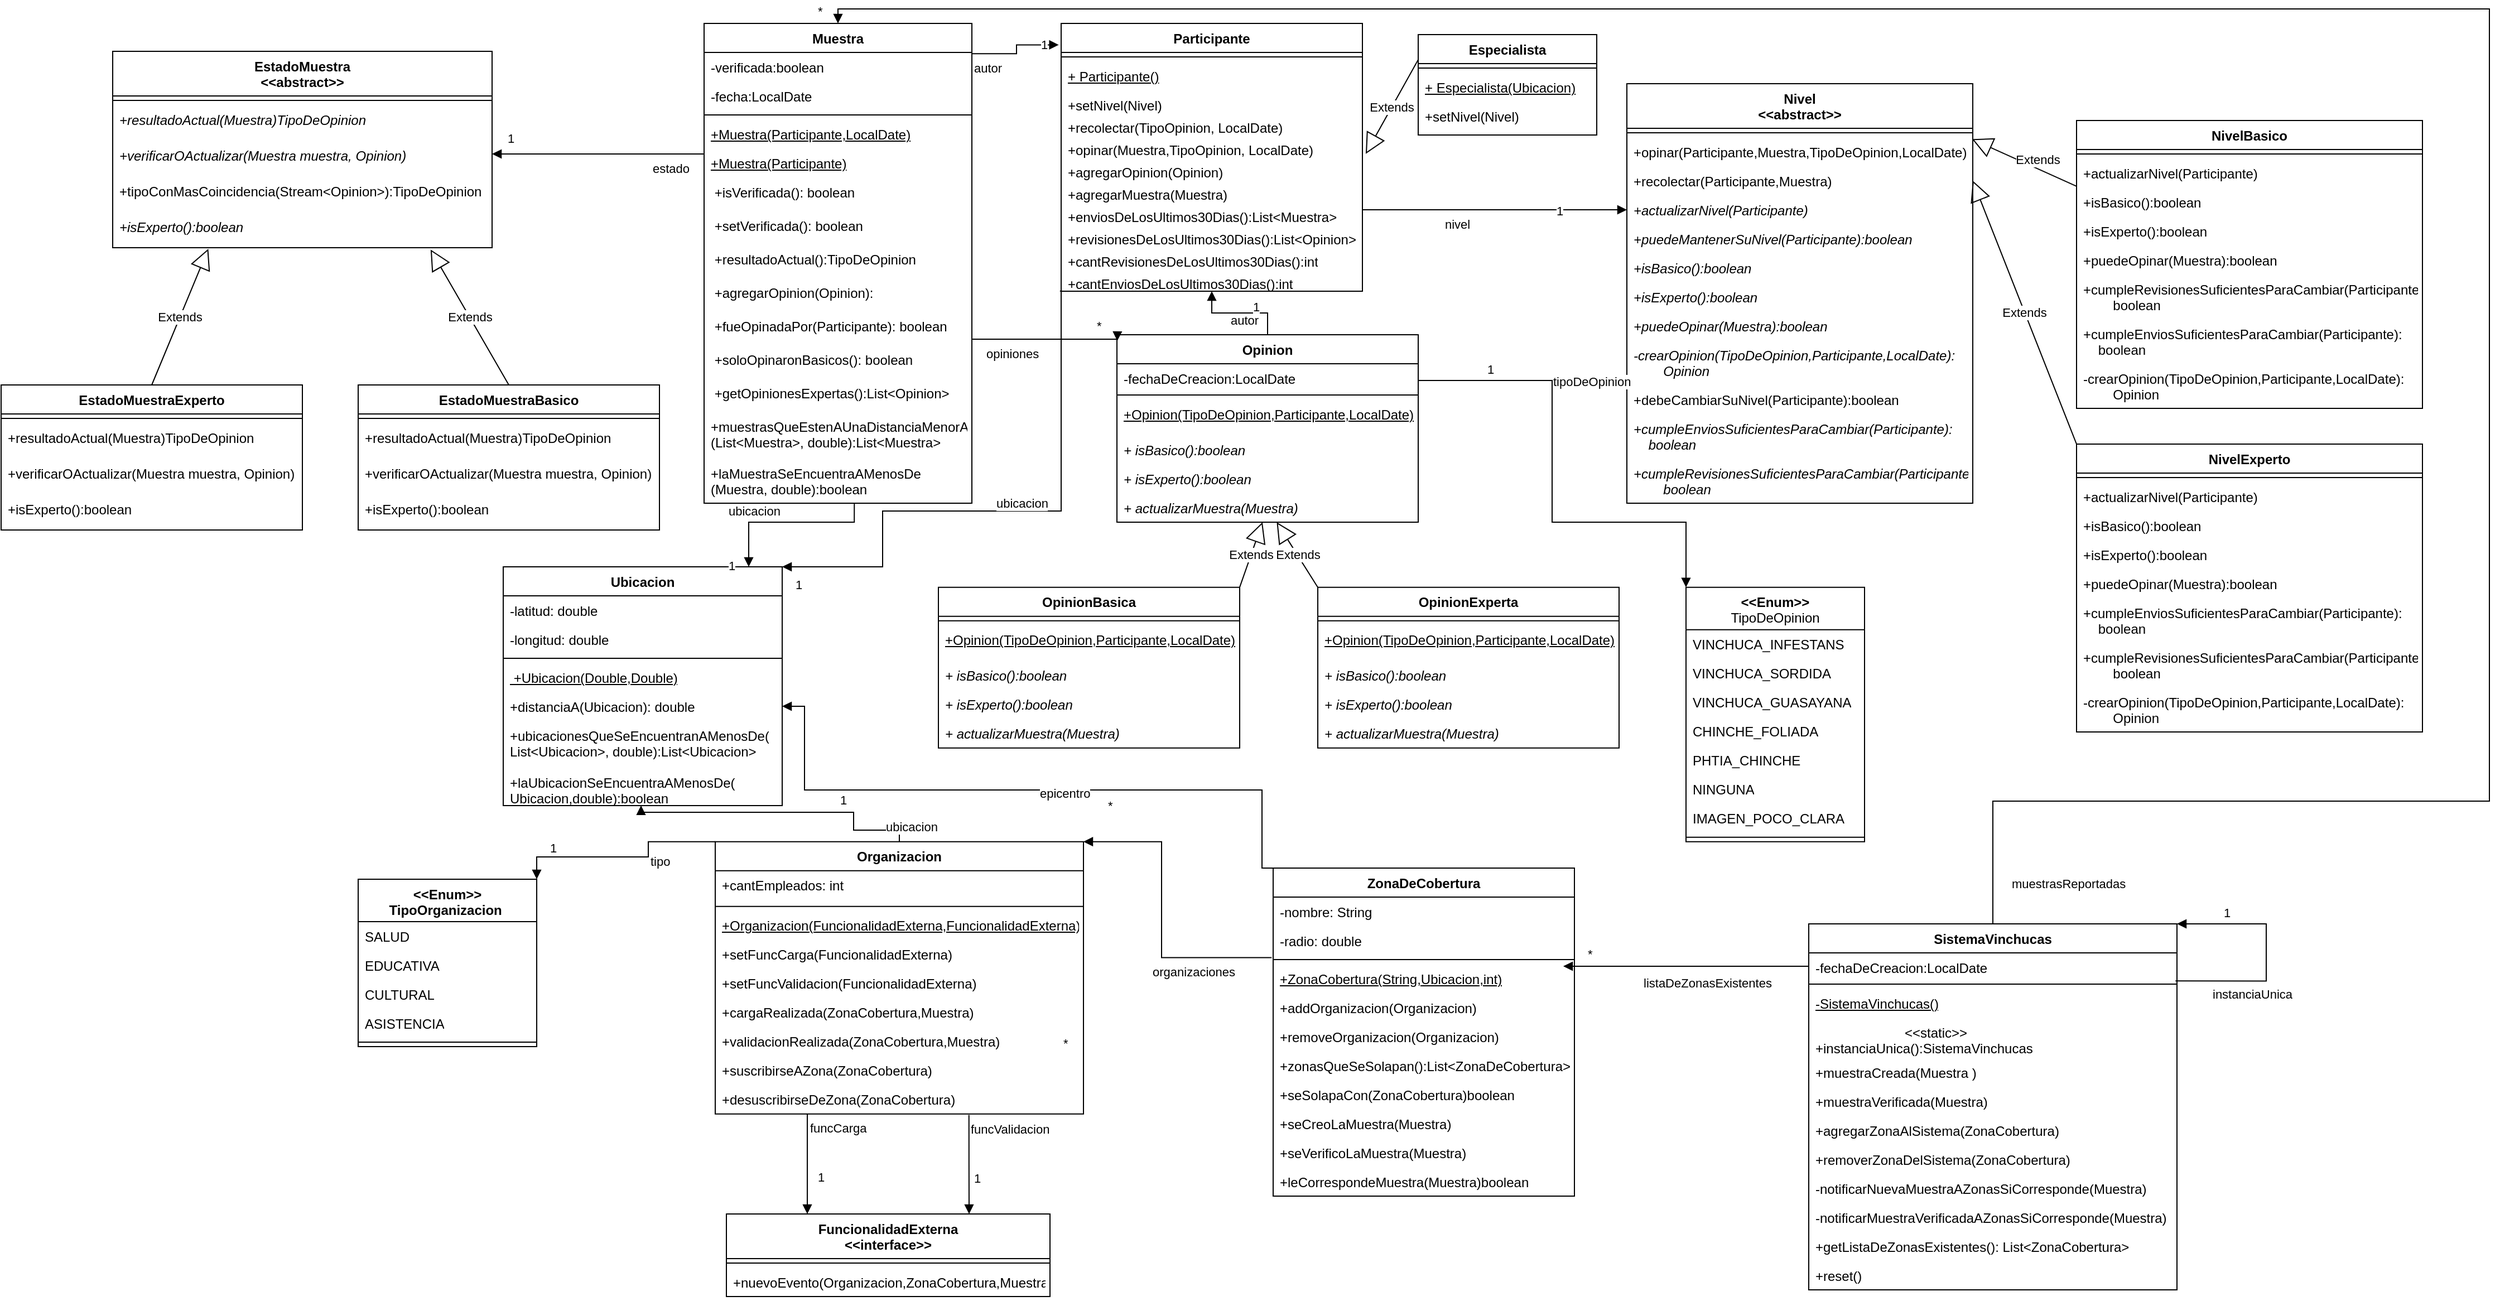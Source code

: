 <mxfile version="21.5.0" type="device">
  <diagram name="Página-1" id="lGyLWDN0S1-BME6WWKKG">
    <mxGraphModel dx="1406" dy="313" grid="1" gridSize="10" guides="1" tooltips="1" connect="1" arrows="1" fold="1" page="1" pageScale="1" pageWidth="827" pageHeight="1169" math="0" shadow="0">
      <root>
        <mxCell id="0" />
        <mxCell id="1" parent="0" />
        <mxCell id="k4hXc_sz66Rb-Vi4GGHc-1" value="Nivel&lt;br&gt;&amp;lt;&amp;lt;abstract&amp;gt;&amp;gt;" style="swimlane;fontStyle=1;align=center;verticalAlign=top;childLayout=stackLayout;horizontal=1;startSize=40;horizontalStack=0;resizeParent=1;resizeParentMax=0;resizeLast=0;collapsible=1;marginBottom=0;whiteSpace=wrap;html=1;" parent="1" vertex="1">
          <mxGeometry x="827" y="77" width="310" height="376" as="geometry" />
        </mxCell>
        <mxCell id="k4hXc_sz66Rb-Vi4GGHc-3" value="" style="line;strokeWidth=1;fillColor=none;align=left;verticalAlign=middle;spacingTop=-1;spacingLeft=3;spacingRight=3;rotatable=0;labelPosition=right;points=[];portConstraint=eastwest;strokeColor=inherit;" parent="k4hXc_sz66Rb-Vi4GGHc-1" vertex="1">
          <mxGeometry y="40" width="310" height="8" as="geometry" />
        </mxCell>
        <mxCell id="F9GrxfI-e3hsAR45wxRk-3" value="+opinar(Participante,Muestra,TipoDeOpinion,LocalDate)" style="text;strokeColor=none;fillColor=none;align=left;verticalAlign=top;spacingLeft=4;spacingRight=4;overflow=hidden;rotatable=0;points=[[0,0.5],[1,0.5]];portConstraint=eastwest;whiteSpace=wrap;html=1;" parent="k4hXc_sz66Rb-Vi4GGHc-1" vertex="1">
          <mxGeometry y="48" width="310" height="26" as="geometry" />
        </mxCell>
        <mxCell id="F9GrxfI-e3hsAR45wxRk-1" value="+recolectar(Participante,Muestra)" style="text;strokeColor=none;fillColor=none;align=left;verticalAlign=top;spacingLeft=4;spacingRight=4;overflow=hidden;rotatable=0;points=[[0,0.5],[1,0.5]];portConstraint=eastwest;whiteSpace=wrap;html=1;" parent="k4hXc_sz66Rb-Vi4GGHc-1" vertex="1">
          <mxGeometry y="74" width="310" height="26" as="geometry" />
        </mxCell>
        <mxCell id="qmfV9Jtpk2RZpAjD8yst-11" value="&lt;i&gt;+actualizarNivel(Participante)&lt;/i&gt;" style="text;strokeColor=none;fillColor=none;align=left;verticalAlign=top;spacingLeft=4;spacingRight=4;overflow=hidden;rotatable=0;points=[[0,0.5],[1,0.5]];portConstraint=eastwest;whiteSpace=wrap;html=1;" parent="k4hXc_sz66Rb-Vi4GGHc-1" vertex="1">
          <mxGeometry y="100" width="310" height="26" as="geometry" />
        </mxCell>
        <mxCell id="qmfV9Jtpk2RZpAjD8yst-12" value="&lt;i&gt;+puedeMantenerSuNivel(Participante):boolean&lt;/i&gt;" style="text;strokeColor=none;fillColor=none;align=left;verticalAlign=top;spacingLeft=4;spacingRight=4;overflow=hidden;rotatable=0;points=[[0,0.5],[1,0.5]];portConstraint=eastwest;whiteSpace=wrap;html=1;" parent="k4hXc_sz66Rb-Vi4GGHc-1" vertex="1">
          <mxGeometry y="126" width="310" height="26" as="geometry" />
        </mxCell>
        <mxCell id="qmfV9Jtpk2RZpAjD8yst-13" value="&lt;i&gt;+isBasico():boolean&lt;/i&gt;" style="text;strokeColor=none;fillColor=none;align=left;verticalAlign=top;spacingLeft=4;spacingRight=4;overflow=hidden;rotatable=0;points=[[0,0.5],[1,0.5]];portConstraint=eastwest;whiteSpace=wrap;html=1;" parent="k4hXc_sz66Rb-Vi4GGHc-1" vertex="1">
          <mxGeometry y="152" width="310" height="26" as="geometry" />
        </mxCell>
        <mxCell id="qmfV9Jtpk2RZpAjD8yst-14" value="&lt;i&gt;+isExperto():boolean&lt;/i&gt;" style="text;strokeColor=none;fillColor=none;align=left;verticalAlign=top;spacingLeft=4;spacingRight=4;overflow=hidden;rotatable=0;points=[[0,0.5],[1,0.5]];portConstraint=eastwest;whiteSpace=wrap;html=1;" parent="k4hXc_sz66Rb-Vi4GGHc-1" vertex="1">
          <mxGeometry y="178" width="310" height="26" as="geometry" />
        </mxCell>
        <mxCell id="qmfV9Jtpk2RZpAjD8yst-15" value="&lt;i&gt;+puedeOpinar(Muestra):boolean&lt;/i&gt;" style="text;strokeColor=none;fillColor=none;align=left;verticalAlign=top;spacingLeft=4;spacingRight=4;overflow=hidden;rotatable=0;points=[[0,0.5],[1,0.5]];portConstraint=eastwest;whiteSpace=wrap;html=1;" parent="k4hXc_sz66Rb-Vi4GGHc-1" vertex="1">
          <mxGeometry y="204" width="310" height="26" as="geometry" />
        </mxCell>
        <mxCell id="ePgbAGYJ-uL2XgctePhZ-4" value="&lt;i&gt;-crearOpinion(TipoDeOpinion,Participante,LocalDate):&lt;br&gt;&lt;span style=&quot;white-space: pre;&quot;&gt;&#x9;&lt;/span&gt;Opinion&lt;br&gt;&lt;br&gt;&lt;/i&gt;" style="text;strokeColor=none;fillColor=none;align=left;verticalAlign=top;spacingLeft=4;spacingRight=4;overflow=hidden;rotatable=0;points=[[0,0.5],[1,0.5]];portConstraint=eastwest;whiteSpace=wrap;html=1;" vertex="1" parent="k4hXc_sz66Rb-Vi4GGHc-1">
          <mxGeometry y="230" width="310" height="40" as="geometry" />
        </mxCell>
        <mxCell id="ePgbAGYJ-uL2XgctePhZ-7" value="+debeCambiarSuNivel(Participante):boolean" style="text;strokeColor=none;fillColor=none;align=left;verticalAlign=top;spacingLeft=4;spacingRight=4;overflow=hidden;rotatable=0;points=[[0,0.5],[1,0.5]];portConstraint=eastwest;whiteSpace=wrap;html=1;" vertex="1" parent="k4hXc_sz66Rb-Vi4GGHc-1">
          <mxGeometry y="270" width="310" height="26" as="geometry" />
        </mxCell>
        <mxCell id="ePgbAGYJ-uL2XgctePhZ-5" value="&lt;i&gt;+cumpleEnviosSuficientesParaCambiar(Participante):&lt;br&gt;&lt;span style=&quot;&quot;&gt;&lt;span style=&quot;white-space: pre;&quot;&gt;&amp;nbsp;&amp;nbsp;&amp;nbsp;&amp;nbsp;&lt;/span&gt;&lt;/span&gt;boolean&lt;/i&gt;" style="text;strokeColor=none;fillColor=none;align=left;verticalAlign=top;spacingLeft=4;spacingRight=4;overflow=hidden;rotatable=0;points=[[0,0.5],[1,0.5]];portConstraint=eastwest;whiteSpace=wrap;html=1;" vertex="1" parent="k4hXc_sz66Rb-Vi4GGHc-1">
          <mxGeometry y="296" width="310" height="40" as="geometry" />
        </mxCell>
        <mxCell id="ePgbAGYJ-uL2XgctePhZ-6" value="&lt;i&gt;+cumpleRevisionesSuficientesParaCambiar(Participante):&lt;br&gt;&lt;span style=&quot;white-space: pre;&quot;&gt;&#x9;&lt;/span&gt;boolean&lt;/i&gt;" style="text;strokeColor=none;fillColor=none;align=left;verticalAlign=top;spacingLeft=4;spacingRight=4;overflow=hidden;rotatable=0;points=[[0,0.5],[1,0.5]];portConstraint=eastwest;whiteSpace=wrap;html=1;" vertex="1" parent="k4hXc_sz66Rb-Vi4GGHc-1">
          <mxGeometry y="336" width="310" height="40" as="geometry" />
        </mxCell>
        <mxCell id="k4hXc_sz66Rb-Vi4GGHc-5" value="Participante" style="swimlane;fontStyle=1;align=center;verticalAlign=top;childLayout=stackLayout;horizontal=1;startSize=26;horizontalStack=0;resizeParent=1;resizeParentMax=0;resizeLast=0;collapsible=1;marginBottom=0;whiteSpace=wrap;html=1;" parent="1" vertex="1">
          <mxGeometry x="320" y="23" width="270" height="240" as="geometry" />
        </mxCell>
        <mxCell id="k4hXc_sz66Rb-Vi4GGHc-7" value="" style="line;strokeWidth=1;fillColor=none;align=left;verticalAlign=middle;spacingTop=-1;spacingLeft=3;spacingRight=3;rotatable=0;labelPosition=right;points=[];portConstraint=eastwest;strokeColor=inherit;" parent="k4hXc_sz66Rb-Vi4GGHc-5" vertex="1">
          <mxGeometry y="26" width="270" height="8" as="geometry" />
        </mxCell>
        <mxCell id="qmfV9Jtpk2RZpAjD8yst-33" value="&lt;u&gt;+ Participante()&lt;/u&gt;" style="text;strokeColor=none;fillColor=none;align=left;verticalAlign=top;spacingLeft=4;spacingRight=4;overflow=hidden;rotatable=0;points=[[0,0.5],[1,0.5]];portConstraint=eastwest;whiteSpace=wrap;html=1;" parent="k4hXc_sz66Rb-Vi4GGHc-5" vertex="1">
          <mxGeometry y="34" width="270" height="26" as="geometry" />
        </mxCell>
        <mxCell id="ePgbAGYJ-uL2XgctePhZ-1" value="+setNivel(Nivel)" style="text;strokeColor=none;fillColor=none;align=left;verticalAlign=top;spacingLeft=4;spacingRight=4;overflow=hidden;rotatable=0;points=[[0,0.5],[1,0.5]];portConstraint=eastwest;whiteSpace=wrap;html=1;" vertex="1" parent="k4hXc_sz66Rb-Vi4GGHc-5">
          <mxGeometry y="60" width="270" height="20" as="geometry" />
        </mxCell>
        <mxCell id="k4hXc_sz66Rb-Vi4GGHc-8" value="+recolectar(TipoOpinion, LocalDate)" style="text;strokeColor=none;fillColor=none;align=left;verticalAlign=top;spacingLeft=4;spacingRight=4;overflow=hidden;rotatable=0;points=[[0,0.5],[1,0.5]];portConstraint=eastwest;whiteSpace=wrap;html=1;" parent="k4hXc_sz66Rb-Vi4GGHc-5" vertex="1">
          <mxGeometry y="80" width="270" height="20" as="geometry" />
        </mxCell>
        <mxCell id="k4hXc_sz66Rb-Vi4GGHc-23" value="+opinar(Muestra,TipoOpinion, LocalDate)" style="text;strokeColor=none;fillColor=none;align=left;verticalAlign=top;spacingLeft=4;spacingRight=4;overflow=hidden;rotatable=0;points=[[0,0.5],[1,0.5]];portConstraint=eastwest;whiteSpace=wrap;html=1;" parent="k4hXc_sz66Rb-Vi4GGHc-5" vertex="1">
          <mxGeometry y="100" width="270" height="20" as="geometry" />
        </mxCell>
        <mxCell id="qmfV9Jtpk2RZpAjD8yst-3" value="+agregarOpinion(Opinion)" style="text;strokeColor=none;fillColor=none;align=left;verticalAlign=top;spacingLeft=4;spacingRight=4;overflow=hidden;rotatable=0;points=[[0,0.5],[1,0.5]];portConstraint=eastwest;whiteSpace=wrap;html=1;" parent="k4hXc_sz66Rb-Vi4GGHc-5" vertex="1">
          <mxGeometry y="120" width="270" height="20" as="geometry" />
        </mxCell>
        <mxCell id="qmfV9Jtpk2RZpAjD8yst-4" value="+agregarMuestra(Muestra)" style="text;strokeColor=none;fillColor=none;align=left;verticalAlign=top;spacingLeft=4;spacingRight=4;overflow=hidden;rotatable=0;points=[[0,0.5],[1,0.5]];portConstraint=eastwest;whiteSpace=wrap;html=1;" parent="k4hXc_sz66Rb-Vi4GGHc-5" vertex="1">
          <mxGeometry y="140" width="270" height="20" as="geometry" />
        </mxCell>
        <mxCell id="qmfV9Jtpk2RZpAjD8yst-5" value="+enviosDeLosUltimos30Dias():List&amp;lt;Muestra&amp;gt;" style="text;strokeColor=none;fillColor=none;align=left;verticalAlign=top;spacingLeft=4;spacingRight=4;overflow=hidden;rotatable=0;points=[[0,0.5],[1,0.5]];portConstraint=eastwest;whiteSpace=wrap;html=1;" parent="k4hXc_sz66Rb-Vi4GGHc-5" vertex="1">
          <mxGeometry y="160" width="270" height="20" as="geometry" />
        </mxCell>
        <mxCell id="qmfV9Jtpk2RZpAjD8yst-8" value="+revisionesDeLosUltimos30Dias():List&amp;lt;Opinion&amp;gt;" style="text;strokeColor=none;fillColor=none;align=left;verticalAlign=top;spacingLeft=4;spacingRight=4;overflow=hidden;rotatable=0;points=[[0,0.5],[1,0.5]];portConstraint=eastwest;whiteSpace=wrap;html=1;" parent="k4hXc_sz66Rb-Vi4GGHc-5" vertex="1">
          <mxGeometry y="180" width="270" height="20" as="geometry" />
        </mxCell>
        <mxCell id="qmfV9Jtpk2RZpAjD8yst-9" value="+cantRevisionesDeLosUltimos30Dias():int" style="text;strokeColor=none;fillColor=none;align=left;verticalAlign=top;spacingLeft=4;spacingRight=4;overflow=hidden;rotatable=0;points=[[0,0.5],[1,0.5]];portConstraint=eastwest;whiteSpace=wrap;html=1;" parent="k4hXc_sz66Rb-Vi4GGHc-5" vertex="1">
          <mxGeometry y="200" width="270" height="20" as="geometry" />
        </mxCell>
        <mxCell id="qmfV9Jtpk2RZpAjD8yst-10" value="+cantEnviosDeLosUltimos30Dias():int" style="text;strokeColor=none;fillColor=none;align=left;verticalAlign=top;spacingLeft=4;spacingRight=4;overflow=hidden;rotatable=0;points=[[0,0.5],[1,0.5]];portConstraint=eastwest;whiteSpace=wrap;html=1;" parent="k4hXc_sz66Rb-Vi4GGHc-5" vertex="1">
          <mxGeometry y="220" width="270" height="20" as="geometry" />
        </mxCell>
        <mxCell id="k4hXc_sz66Rb-Vi4GGHc-9" value="Muestra" style="swimlane;fontStyle=1;align=center;verticalAlign=top;childLayout=stackLayout;horizontal=1;startSize=26;horizontalStack=0;resizeParent=1;resizeParentMax=0;resizeLast=0;collapsible=1;marginBottom=0;whiteSpace=wrap;html=1;" parent="1" vertex="1">
          <mxGeometry y="23" width="240" height="430" as="geometry" />
        </mxCell>
        <mxCell id="qmfV9Jtpk2RZpAjD8yst-46" value="-verificada:boolean" style="text;strokeColor=none;fillColor=none;align=left;verticalAlign=top;spacingLeft=4;spacingRight=4;overflow=hidden;rotatable=0;points=[[0,0.5],[1,0.5]];portConstraint=eastwest;whiteSpace=wrap;html=1;" parent="k4hXc_sz66Rb-Vi4GGHc-9" vertex="1">
          <mxGeometry y="26" width="240" height="26" as="geometry" />
        </mxCell>
        <mxCell id="qmfV9Jtpk2RZpAjD8yst-45" value="-fecha:LocalDate" style="text;strokeColor=none;fillColor=none;align=left;verticalAlign=top;spacingLeft=4;spacingRight=4;overflow=hidden;rotatable=0;points=[[0,0.5],[1,0.5]];portConstraint=eastwest;whiteSpace=wrap;html=1;" parent="k4hXc_sz66Rb-Vi4GGHc-9" vertex="1">
          <mxGeometry y="52" width="240" height="26" as="geometry" />
        </mxCell>
        <mxCell id="k4hXc_sz66Rb-Vi4GGHc-11" value="" style="line;strokeWidth=1;fillColor=none;align=left;verticalAlign=middle;spacingTop=-1;spacingLeft=3;spacingRight=3;rotatable=0;labelPosition=right;points=[];portConstraint=eastwest;strokeColor=inherit;" parent="k4hXc_sz66Rb-Vi4GGHc-9" vertex="1">
          <mxGeometry y="78" width="240" height="8" as="geometry" />
        </mxCell>
        <mxCell id="qmfV9Jtpk2RZpAjD8yst-36" value="&lt;u&gt;+Muestra(Participante,LocalDate)&lt;/u&gt;" style="text;strokeColor=none;fillColor=none;align=left;verticalAlign=top;spacingLeft=4;spacingRight=4;overflow=hidden;rotatable=0;points=[[0,0.5],[1,0.5]];portConstraint=eastwest;whiteSpace=wrap;html=1;" parent="k4hXc_sz66Rb-Vi4GGHc-9" vertex="1">
          <mxGeometry y="86" width="240" height="26" as="geometry" />
        </mxCell>
        <mxCell id="BTHPa9gqfThbI6_h4ynv-27" value="&lt;u&gt;+Muestra(Participante)&lt;/u&gt;" style="text;strokeColor=none;fillColor=none;align=left;verticalAlign=top;spacingLeft=4;spacingRight=4;overflow=hidden;rotatable=0;points=[[0,0.5],[1,0.5]];portConstraint=eastwest;whiteSpace=wrap;html=1;" parent="k4hXc_sz66Rb-Vi4GGHc-9" vertex="1">
          <mxGeometry y="112" width="240" height="26" as="geometry" />
        </mxCell>
        <mxCell id="qmfV9Jtpk2RZpAjD8yst-37" value="&amp;nbsp;+isVerificada(): boolean" style="text;strokeColor=none;fillColor=none;align=left;verticalAlign=top;spacingLeft=4;spacingRight=4;overflow=hidden;rotatable=0;points=[[0,0.5],[1,0.5]];portConstraint=eastwest;whiteSpace=wrap;html=1;" parent="k4hXc_sz66Rb-Vi4GGHc-9" vertex="1">
          <mxGeometry y="138" width="240" height="30" as="geometry" />
        </mxCell>
        <mxCell id="ePgbAGYJ-uL2XgctePhZ-3" value="&amp;nbsp;+setVerificada(): boolean" style="text;strokeColor=none;fillColor=none;align=left;verticalAlign=top;spacingLeft=4;spacingRight=4;overflow=hidden;rotatable=0;points=[[0,0.5],[1,0.5]];portConstraint=eastwest;whiteSpace=wrap;html=1;" vertex="1" parent="k4hXc_sz66Rb-Vi4GGHc-9">
          <mxGeometry y="168" width="240" height="30" as="geometry" />
        </mxCell>
        <mxCell id="qmfV9Jtpk2RZpAjD8yst-38" value="&amp;nbsp;+resultadoActual():TipoDeOpinion" style="text;strokeColor=none;fillColor=none;align=left;verticalAlign=top;spacingLeft=4;spacingRight=4;overflow=hidden;rotatable=0;points=[[0,0.5],[1,0.5]];portConstraint=eastwest;whiteSpace=wrap;html=1;" parent="k4hXc_sz66Rb-Vi4GGHc-9" vertex="1">
          <mxGeometry y="198" width="240" height="30" as="geometry" />
        </mxCell>
        <mxCell id="qmfV9Jtpk2RZpAjD8yst-39" value="&amp;nbsp;+agregarOpinion(Opinion):&amp;nbsp;" style="text;strokeColor=none;fillColor=none;align=left;verticalAlign=top;spacingLeft=4;spacingRight=4;overflow=hidden;rotatable=0;points=[[0,0.5],[1,0.5]];portConstraint=eastwest;whiteSpace=wrap;html=1;" parent="k4hXc_sz66Rb-Vi4GGHc-9" vertex="1">
          <mxGeometry y="228" width="240" height="30" as="geometry" />
        </mxCell>
        <mxCell id="qmfV9Jtpk2RZpAjD8yst-40" value="&amp;nbsp;+fueOpinadaPor(Participante): boolean" style="text;strokeColor=none;fillColor=none;align=left;verticalAlign=top;spacingLeft=4;spacingRight=4;overflow=hidden;rotatable=0;points=[[0,0.5],[1,0.5]];portConstraint=eastwest;whiteSpace=wrap;html=1;" parent="k4hXc_sz66Rb-Vi4GGHc-9" vertex="1">
          <mxGeometry y="258" width="240" height="30" as="geometry" />
        </mxCell>
        <mxCell id="qmfV9Jtpk2RZpAjD8yst-41" value="&amp;nbsp;+soloOpinaronBasicos(): boolean" style="text;strokeColor=none;fillColor=none;align=left;verticalAlign=top;spacingLeft=4;spacingRight=4;overflow=hidden;rotatable=0;points=[[0,0.5],[1,0.5]];portConstraint=eastwest;whiteSpace=wrap;html=1;" parent="k4hXc_sz66Rb-Vi4GGHc-9" vertex="1">
          <mxGeometry y="288" width="240" height="30" as="geometry" />
        </mxCell>
        <mxCell id="BTHPa9gqfThbI6_h4ynv-28" value="&amp;nbsp;+getOpinionesExpertas():List&amp;lt;Opinion&amp;gt;" style="text;strokeColor=none;fillColor=none;align=left;verticalAlign=top;spacingLeft=4;spacingRight=4;overflow=hidden;rotatable=0;points=[[0,0.5],[1,0.5]];portConstraint=eastwest;whiteSpace=wrap;html=1;" parent="k4hXc_sz66Rb-Vi4GGHc-9" vertex="1">
          <mxGeometry y="318" width="240" height="30" as="geometry" />
        </mxCell>
        <mxCell id="BTHPa9gqfThbI6_h4ynv-29" value="+muestrasQueEstenAUnaDistanciaMenorA&lt;br&gt;(List&amp;lt;Muestra&amp;gt;, double):List&amp;lt;Muestra&amp;gt;" style="text;strokeColor=none;fillColor=none;align=left;verticalAlign=top;spacingLeft=4;spacingRight=4;overflow=hidden;rotatable=0;points=[[0,0.5],[1,0.5]];portConstraint=eastwest;whiteSpace=wrap;html=1;" parent="k4hXc_sz66Rb-Vi4GGHc-9" vertex="1">
          <mxGeometry y="348" width="240" height="42" as="geometry" />
        </mxCell>
        <mxCell id="BTHPa9gqfThbI6_h4ynv-30" value="+laMuestraSeEncuentraAMenosDe&lt;br&gt;(Muestra, double):boolean" style="text;strokeColor=none;fillColor=none;align=left;verticalAlign=top;spacingLeft=4;spacingRight=4;overflow=hidden;rotatable=0;points=[[0,0.5],[1,0.5]];portConstraint=eastwest;whiteSpace=wrap;html=1;" parent="k4hXc_sz66Rb-Vi4GGHc-9" vertex="1">
          <mxGeometry y="390" width="240" height="40" as="geometry" />
        </mxCell>
        <mxCell id="k4hXc_sz66Rb-Vi4GGHc-17" value="ubicacion" style="endArrow=block;endFill=1;html=1;edgeStyle=orthogonalEdgeStyle;align=left;verticalAlign=top;rounded=0;exitX=-0.004;exitY=0.993;exitDx=0;exitDy=0;exitPerimeter=0;entryX=1;entryY=0;entryDx=0;entryDy=0;" parent="1" source="qmfV9Jtpk2RZpAjD8yst-10" target="k4hXc_sz66Rb-Vi4GGHc-49" edge="1">
          <mxGeometry x="0.036" y="-20" relative="1" as="geometry">
            <mxPoint x="350" y="400" as="sourcePoint" />
            <mxPoint x="280" y="580" as="targetPoint" />
            <Array as="points">
              <mxPoint x="320" y="263" />
              <mxPoint x="320" y="460" />
              <mxPoint x="160" y="460" />
              <mxPoint x="160" y="510" />
            </Array>
            <mxPoint as="offset" />
          </mxGeometry>
        </mxCell>
        <mxCell id="k4hXc_sz66Rb-Vi4GGHc-18" value="1" style="edgeLabel;resizable=0;html=1;align=left;verticalAlign=bottom;" parent="k4hXc_sz66Rb-Vi4GGHc-17" connectable="0" vertex="1">
          <mxGeometry x="-1" relative="1" as="geometry">
            <mxPoint x="-239" y="272" as="offset" />
          </mxGeometry>
        </mxCell>
        <mxCell id="k4hXc_sz66Rb-Vi4GGHc-19" value="nivel" style="endArrow=block;endFill=1;html=1;edgeStyle=orthogonalEdgeStyle;align=left;verticalAlign=top;rounded=0;exitX=1;exitY=0.25;exitDx=0;exitDy=0;entryX=0;entryY=0.5;entryDx=0;entryDy=0;" parent="1" source="k4hXc_sz66Rb-Vi4GGHc-5" edge="1" target="qmfV9Jtpk2RZpAjD8yst-11">
          <mxGeometry x="0.042" relative="1" as="geometry">
            <mxPoint x="490" y="180" as="sourcePoint" />
            <mxPoint x="798" y="190" as="targetPoint" />
            <Array as="points">
              <mxPoint x="590" y="190" />
            </Array>
            <mxPoint as="offset" />
          </mxGeometry>
        </mxCell>
        <mxCell id="k4hXc_sz66Rb-Vi4GGHc-21" value="1" style="edgeLabel;resizable=0;html=1;align=left;verticalAlign=bottom;" parent="1" connectable="0" vertex="1">
          <mxGeometry x="760.0" y="200.0" as="geometry">
            <mxPoint x="2" y="-1" as="offset" />
          </mxGeometry>
        </mxCell>
        <mxCell id="k4hXc_sz66Rb-Vi4GGHc-38" value="NivelBasico" style="swimlane;fontStyle=1;align=center;verticalAlign=top;childLayout=stackLayout;horizontal=1;startSize=26;horizontalStack=0;resizeParent=1;resizeParentMax=0;resizeLast=0;collapsible=1;marginBottom=0;whiteSpace=wrap;html=1;" parent="1" vertex="1">
          <mxGeometry x="1230" y="110" width="310" height="258" as="geometry" />
        </mxCell>
        <mxCell id="k4hXc_sz66Rb-Vi4GGHc-40" value="" style="line;strokeWidth=1;fillColor=none;align=left;verticalAlign=middle;spacingTop=-1;spacingLeft=3;spacingRight=3;rotatable=0;labelPosition=right;points=[];portConstraint=eastwest;strokeColor=inherit;" parent="k4hXc_sz66Rb-Vi4GGHc-38" vertex="1">
          <mxGeometry y="26" width="310" height="8" as="geometry" />
        </mxCell>
        <mxCell id="qmfV9Jtpk2RZpAjD8yst-21" value="+actualizarNivel(Participante)" style="text;strokeColor=none;fillColor=none;align=left;verticalAlign=top;spacingLeft=4;spacingRight=4;overflow=hidden;rotatable=0;points=[[0,0.5],[1,0.5]];portConstraint=eastwest;whiteSpace=wrap;html=1;" parent="k4hXc_sz66Rb-Vi4GGHc-38" vertex="1">
          <mxGeometry y="34" width="310" height="26" as="geometry" />
        </mxCell>
        <mxCell id="qmfV9Jtpk2RZpAjD8yst-23" value="+isBasico():boolean" style="text;strokeColor=none;fillColor=none;align=left;verticalAlign=top;spacingLeft=4;spacingRight=4;overflow=hidden;rotatable=0;points=[[0,0.5],[1,0.5]];portConstraint=eastwest;whiteSpace=wrap;html=1;" parent="k4hXc_sz66Rb-Vi4GGHc-38" vertex="1">
          <mxGeometry y="60" width="310" height="26" as="geometry" />
        </mxCell>
        <mxCell id="qmfV9Jtpk2RZpAjD8yst-24" value="+isExperto():boolean" style="text;strokeColor=none;fillColor=none;align=left;verticalAlign=top;spacingLeft=4;spacingRight=4;overflow=hidden;rotatable=0;points=[[0,0.5],[1,0.5]];portConstraint=eastwest;whiteSpace=wrap;html=1;" parent="k4hXc_sz66Rb-Vi4GGHc-38" vertex="1">
          <mxGeometry y="86" width="310" height="26" as="geometry" />
        </mxCell>
        <mxCell id="qmfV9Jtpk2RZpAjD8yst-25" value="+puedeOpinar(Muestra):boolean" style="text;strokeColor=none;fillColor=none;align=left;verticalAlign=top;spacingLeft=4;spacingRight=4;overflow=hidden;rotatable=0;points=[[0,0.5],[1,0.5]];portConstraint=eastwest;whiteSpace=wrap;html=1;" parent="k4hXc_sz66Rb-Vi4GGHc-38" vertex="1">
          <mxGeometry y="112" width="310" height="26" as="geometry" />
        </mxCell>
        <mxCell id="ePgbAGYJ-uL2XgctePhZ-9" value="+cumpleRevisionesSuficientesParaCambiar(Participante):&lt;br&gt;&lt;span style=&quot;white-space: pre;&quot;&gt;&#x9;&lt;/span&gt;boolean" style="text;strokeColor=none;fillColor=none;align=left;verticalAlign=top;spacingLeft=4;spacingRight=4;overflow=hidden;rotatable=0;points=[[0,0.5],[1,0.5]];portConstraint=eastwest;whiteSpace=wrap;html=1;" vertex="1" parent="k4hXc_sz66Rb-Vi4GGHc-38">
          <mxGeometry y="138" width="310" height="40" as="geometry" />
        </mxCell>
        <mxCell id="ePgbAGYJ-uL2XgctePhZ-8" value="+cumpleEnviosSuficientesParaCambiar(Participante):&lt;br&gt;&lt;span style=&quot;white-space: pre;&quot;&gt;&amp;nbsp;&amp;nbsp;&amp;nbsp;&amp;nbsp;&lt;/span&gt;boolean" style="text;strokeColor=none;fillColor=none;align=left;verticalAlign=top;spacingLeft=4;spacingRight=4;overflow=hidden;rotatable=0;points=[[0,0.5],[1,0.5]];portConstraint=eastwest;whiteSpace=wrap;html=1;" vertex="1" parent="k4hXc_sz66Rb-Vi4GGHc-38">
          <mxGeometry y="178" width="310" height="40" as="geometry" />
        </mxCell>
        <mxCell id="ePgbAGYJ-uL2XgctePhZ-10" value="-crearOpinion(TipoDeOpinion,Participante,LocalDate):&lt;br&gt;&lt;span style=&quot;white-space: pre;&quot;&gt;&#x9;&lt;/span&gt;Opinion&lt;br&gt;" style="text;strokeColor=none;fillColor=none;align=left;verticalAlign=top;spacingLeft=4;spacingRight=4;overflow=hidden;rotatable=0;points=[[0,0.5],[1,0.5]];portConstraint=eastwest;whiteSpace=wrap;html=1;" vertex="1" parent="k4hXc_sz66Rb-Vi4GGHc-38">
          <mxGeometry y="218" width="310" height="40" as="geometry" />
        </mxCell>
        <mxCell id="k4hXc_sz66Rb-Vi4GGHc-43" value="Extends" style="endArrow=block;endSize=16;endFill=0;html=1;rounded=0;entryX=0.998;entryY=0.065;entryDx=0;entryDy=0;entryPerimeter=0;" parent="1" source="k4hXc_sz66Rb-Vi4GGHc-38" target="F9GrxfI-e3hsAR45wxRk-3" edge="1">
          <mxGeometry x="-0.186" y="-7" width="160" relative="1" as="geometry">
            <mxPoint x="1180" y="212" as="sourcePoint" />
            <mxPoint x="1050" y="227" as="targetPoint" />
            <mxPoint as="offset" />
          </mxGeometry>
        </mxCell>
        <mxCell id="k4hXc_sz66Rb-Vi4GGHc-44" value="Extends" style="endArrow=block;endSize=16;endFill=0;html=1;rounded=0;entryX=1;entryY=0.5;entryDx=0;entryDy=0;exitX=0;exitY=0;exitDx=0;exitDy=0;" parent="1" source="qmfV9Jtpk2RZpAjD8yst-26" target="F9GrxfI-e3hsAR45wxRk-1" edge="1">
          <mxGeometry width="160" relative="1" as="geometry">
            <mxPoint x="1206.25" y="284" as="sourcePoint" />
            <mxPoint x="920" y="297" as="targetPoint" />
          </mxGeometry>
        </mxCell>
        <mxCell id="k4hXc_sz66Rb-Vi4GGHc-45" value="Especialista" style="swimlane;fontStyle=1;align=center;verticalAlign=top;childLayout=stackLayout;horizontal=1;startSize=26;horizontalStack=0;resizeParent=1;resizeParentMax=0;resizeLast=0;collapsible=1;marginBottom=0;whiteSpace=wrap;html=1;" parent="1" vertex="1">
          <mxGeometry x="640" y="33" width="160" height="90" as="geometry" />
        </mxCell>
        <mxCell id="k4hXc_sz66Rb-Vi4GGHc-47" value="" style="line;strokeWidth=1;fillColor=none;align=left;verticalAlign=middle;spacingTop=-1;spacingLeft=3;spacingRight=3;rotatable=0;labelPosition=right;points=[];portConstraint=eastwest;strokeColor=inherit;" parent="k4hXc_sz66Rb-Vi4GGHc-45" vertex="1">
          <mxGeometry y="26" width="160" height="8" as="geometry" />
        </mxCell>
        <mxCell id="k4hXc_sz66Rb-Vi4GGHc-48" value="&lt;u&gt;+ Especialista(Ubicacion)&lt;/u&gt;" style="text;strokeColor=none;fillColor=none;align=left;verticalAlign=top;spacingLeft=4;spacingRight=4;overflow=hidden;rotatable=0;points=[[0,0.5],[1,0.5]];portConstraint=eastwest;whiteSpace=wrap;html=1;" parent="k4hXc_sz66Rb-Vi4GGHc-45" vertex="1">
          <mxGeometry y="34" width="160" height="26" as="geometry" />
        </mxCell>
        <mxCell id="ePgbAGYJ-uL2XgctePhZ-2" value="+setNivel(Nivel)" style="text;strokeColor=none;fillColor=none;align=left;verticalAlign=top;spacingLeft=4;spacingRight=4;overflow=hidden;rotatable=0;points=[[0,0.5],[1,0.5]];portConstraint=eastwest;whiteSpace=wrap;html=1;" vertex="1" parent="k4hXc_sz66Rb-Vi4GGHc-45">
          <mxGeometry y="60" width="160" height="30" as="geometry" />
        </mxCell>
        <mxCell id="k4hXc_sz66Rb-Vi4GGHc-49" value="Ubicacion" style="swimlane;fontStyle=1;align=center;verticalAlign=top;childLayout=stackLayout;horizontal=1;startSize=26;horizontalStack=0;resizeParent=1;resizeParentMax=0;resizeLast=0;collapsible=1;marginBottom=0;whiteSpace=wrap;html=1;" parent="1" vertex="1">
          <mxGeometry x="-180" y="510" width="250" height="214" as="geometry" />
        </mxCell>
        <mxCell id="k4hXc_sz66Rb-Vi4GGHc-50" value="-latitud: double" style="text;strokeColor=none;fillColor=none;align=left;verticalAlign=top;spacingLeft=4;spacingRight=4;overflow=hidden;rotatable=0;points=[[0,0.5],[1,0.5]];portConstraint=eastwest;whiteSpace=wrap;html=1;" parent="k4hXc_sz66Rb-Vi4GGHc-49" vertex="1">
          <mxGeometry y="26" width="250" height="26" as="geometry" />
        </mxCell>
        <mxCell id="k4hXc_sz66Rb-Vi4GGHc-53" value="-longitud: double" style="text;strokeColor=none;fillColor=none;align=left;verticalAlign=top;spacingLeft=4;spacingRight=4;overflow=hidden;rotatable=0;points=[[0,0.5],[1,0.5]];portConstraint=eastwest;whiteSpace=wrap;html=1;" parent="k4hXc_sz66Rb-Vi4GGHc-49" vertex="1">
          <mxGeometry y="52" width="250" height="26" as="geometry" />
        </mxCell>
        <mxCell id="k4hXc_sz66Rb-Vi4GGHc-51" value="" style="line;strokeWidth=1;fillColor=none;align=left;verticalAlign=middle;spacingTop=-1;spacingLeft=3;spacingRight=3;rotatable=0;labelPosition=right;points=[];portConstraint=eastwest;strokeColor=inherit;" parent="k4hXc_sz66Rb-Vi4GGHc-49" vertex="1">
          <mxGeometry y="78" width="250" height="8" as="geometry" />
        </mxCell>
        <mxCell id="BTHPa9gqfThbI6_h4ynv-19" value="&lt;u&gt;&amp;nbsp;+Ubicacion(Double,Double)&lt;/u&gt;" style="text;strokeColor=none;fillColor=none;align=left;verticalAlign=top;spacingLeft=4;spacingRight=4;overflow=hidden;rotatable=0;points=[[0,0.5],[1,0.5]];portConstraint=eastwest;whiteSpace=wrap;html=1;" parent="k4hXc_sz66Rb-Vi4GGHc-49" vertex="1">
          <mxGeometry y="86" width="250" height="26" as="geometry" />
        </mxCell>
        <mxCell id="k4hXc_sz66Rb-Vi4GGHc-52" value="+distanciaA(Ubicacion): double" style="text;strokeColor=none;fillColor=none;align=left;verticalAlign=top;spacingLeft=4;spacingRight=4;overflow=hidden;rotatable=0;points=[[0,0.5],[1,0.5]];portConstraint=eastwest;whiteSpace=wrap;html=1;" parent="k4hXc_sz66Rb-Vi4GGHc-49" vertex="1">
          <mxGeometry y="112" width="250" height="26" as="geometry" />
        </mxCell>
        <mxCell id="k4hXc_sz66Rb-Vi4GGHc-54" value="+ubicacionesQueSeEncuentranAMenosDe(&lt;br&gt;List&amp;lt;Ubicacion&amp;gt;, double):List&amp;lt;Ubicacion&amp;gt;" style="text;strokeColor=none;fillColor=none;align=left;verticalAlign=top;spacingLeft=4;spacingRight=4;overflow=hidden;rotatable=0;points=[[0,0.5],[1,0.5]];portConstraint=eastwest;whiteSpace=wrap;html=1;" parent="k4hXc_sz66Rb-Vi4GGHc-49" vertex="1">
          <mxGeometry y="138" width="250" height="42" as="geometry" />
        </mxCell>
        <mxCell id="BTHPa9gqfThbI6_h4ynv-20" value="+laUbicacionSeEncuentraAMenosDe(&lt;br&gt;Ubicacion,double):boolean" style="text;strokeColor=none;fillColor=none;align=left;verticalAlign=top;spacingLeft=4;spacingRight=4;overflow=hidden;rotatable=0;points=[[0,0.5],[1,0.5]];portConstraint=eastwest;whiteSpace=wrap;html=1;" parent="k4hXc_sz66Rb-Vi4GGHc-49" vertex="1">
          <mxGeometry y="180" width="250" height="34" as="geometry" />
        </mxCell>
        <mxCell id="k4hXc_sz66Rb-Vi4GGHc-55" value="ZonaDeCobertura" style="swimlane;fontStyle=1;align=center;verticalAlign=top;childLayout=stackLayout;horizontal=1;startSize=26;horizontalStack=0;resizeParent=1;resizeParentMax=0;resizeLast=0;collapsible=1;marginBottom=0;whiteSpace=wrap;html=1;" parent="1" vertex="1">
          <mxGeometry x="510" y="780.0" width="270" height="294" as="geometry" />
        </mxCell>
        <mxCell id="k4hXc_sz66Rb-Vi4GGHc-56" value="-nombre: String" style="text;strokeColor=none;fillColor=none;align=left;verticalAlign=top;spacingLeft=4;spacingRight=4;overflow=hidden;rotatable=0;points=[[0,0.5],[1,0.5]];portConstraint=eastwest;whiteSpace=wrap;html=1;" parent="k4hXc_sz66Rb-Vi4GGHc-55" vertex="1">
          <mxGeometry y="26" width="270" height="26" as="geometry" />
        </mxCell>
        <mxCell id="k4hXc_sz66Rb-Vi4GGHc-76" value="-radio: double" style="text;strokeColor=none;fillColor=none;align=left;verticalAlign=top;spacingLeft=4;spacingRight=4;overflow=hidden;rotatable=0;points=[[0,0.5],[1,0.5]];portConstraint=eastwest;whiteSpace=wrap;html=1;" parent="k4hXc_sz66Rb-Vi4GGHc-55" vertex="1">
          <mxGeometry y="52" width="270" height="26" as="geometry" />
        </mxCell>
        <mxCell id="k4hXc_sz66Rb-Vi4GGHc-57" value="" style="line;strokeWidth=1;fillColor=none;align=left;verticalAlign=middle;spacingTop=-1;spacingLeft=3;spacingRight=3;rotatable=0;labelPosition=right;points=[];portConstraint=eastwest;strokeColor=inherit;" parent="k4hXc_sz66Rb-Vi4GGHc-55" vertex="1">
          <mxGeometry y="78" width="270" height="8" as="geometry" />
        </mxCell>
        <mxCell id="k4hXc_sz66Rb-Vi4GGHc-58" value="+ZonaCobertura(String,Ubicacion,int)" style="text;strokeColor=none;fillColor=none;align=left;verticalAlign=top;spacingLeft=4;spacingRight=4;overflow=hidden;rotatable=0;points=[[0,0.5],[1,0.5]];portConstraint=eastwest;whiteSpace=wrap;html=1;fontStyle=4" parent="k4hXc_sz66Rb-Vi4GGHc-55" vertex="1">
          <mxGeometry y="86" width="270" height="26" as="geometry" />
        </mxCell>
        <mxCell id="XPbgYDnaJXOtgOuc9pch-5" value="+addOrganizacion(Organizacion)" style="text;strokeColor=none;fillColor=none;align=left;verticalAlign=top;spacingLeft=4;spacingRight=4;overflow=hidden;rotatable=0;points=[[0,0.5],[1,0.5]];portConstraint=eastwest;whiteSpace=wrap;html=1;fontStyle=0" parent="k4hXc_sz66Rb-Vi4GGHc-55" vertex="1">
          <mxGeometry y="112" width="270" height="26" as="geometry" />
        </mxCell>
        <mxCell id="XPbgYDnaJXOtgOuc9pch-6" value="+removeOrganizacion(Organizacion)" style="text;strokeColor=none;fillColor=none;align=left;verticalAlign=top;spacingLeft=4;spacingRight=4;overflow=hidden;rotatable=0;points=[[0,0.5],[1,0.5]];portConstraint=eastwest;whiteSpace=wrap;html=1;fontStyle=0" parent="k4hXc_sz66Rb-Vi4GGHc-55" vertex="1">
          <mxGeometry y="138" width="270" height="26" as="geometry" />
        </mxCell>
        <mxCell id="BTHPa9gqfThbI6_h4ynv-18" value="&lt;div&gt;+zonasQueSeSolapan():List&amp;lt;ZonaDeCobertura&amp;gt;&lt;/div&gt;&lt;div&gt;&lt;br&gt;&lt;/div&gt;" style="text;strokeColor=none;fillColor=none;align=left;verticalAlign=top;spacingLeft=4;spacingRight=4;overflow=hidden;rotatable=0;points=[[0,0.5],[1,0.5]];portConstraint=eastwest;whiteSpace=wrap;html=1;fontStyle=0" parent="k4hXc_sz66Rb-Vi4GGHc-55" vertex="1">
          <mxGeometry y="164" width="270" height="26" as="geometry" />
        </mxCell>
        <mxCell id="XPbgYDnaJXOtgOuc9pch-7" value="&lt;div&gt;+seSolapaCon(ZonaCobertura)boolean&amp;nbsp;&lt;/div&gt;&lt;div&gt;&lt;br&gt;&lt;/div&gt;" style="text;strokeColor=none;fillColor=none;align=left;verticalAlign=top;spacingLeft=4;spacingRight=4;overflow=hidden;rotatable=0;points=[[0,0.5],[1,0.5]];portConstraint=eastwest;whiteSpace=wrap;html=1;fontStyle=0" parent="k4hXc_sz66Rb-Vi4GGHc-55" vertex="1">
          <mxGeometry y="190" width="270" height="26" as="geometry" />
        </mxCell>
        <mxCell id="XPbgYDnaJXOtgOuc9pch-8" value="&lt;div&gt;+seCreoLaMuestra(Muestra)&lt;/div&gt;&lt;div&gt;&lt;br&gt;&lt;/div&gt;" style="text;strokeColor=none;fillColor=none;align=left;verticalAlign=top;spacingLeft=4;spacingRight=4;overflow=hidden;rotatable=0;points=[[0,0.5],[1,0.5]];portConstraint=eastwest;whiteSpace=wrap;html=1;fontStyle=0" parent="k4hXc_sz66Rb-Vi4GGHc-55" vertex="1">
          <mxGeometry y="216" width="270" height="26" as="geometry" />
        </mxCell>
        <mxCell id="XPbgYDnaJXOtgOuc9pch-9" value="&lt;div&gt;+seVerificoLaMuestra(Muestra)&lt;/div&gt;&lt;div&gt;&lt;br&gt;&lt;/div&gt;" style="text;strokeColor=none;fillColor=none;align=left;verticalAlign=top;spacingLeft=4;spacingRight=4;overflow=hidden;rotatable=0;points=[[0,0.5],[1,0.5]];portConstraint=eastwest;whiteSpace=wrap;html=1;fontStyle=0" parent="k4hXc_sz66Rb-Vi4GGHc-55" vertex="1">
          <mxGeometry y="242" width="270" height="26" as="geometry" />
        </mxCell>
        <mxCell id="XPbgYDnaJXOtgOuc9pch-10" value="+leCorrespondeMuestra(Muestra)boolean&amp;nbsp;" style="text;strokeColor=none;fillColor=none;align=left;verticalAlign=top;spacingLeft=4;spacingRight=4;overflow=hidden;rotatable=0;points=[[0,0.5],[1,0.5]];portConstraint=eastwest;whiteSpace=wrap;html=1;fontStyle=0" parent="k4hXc_sz66Rb-Vi4GGHc-55" vertex="1">
          <mxGeometry y="268" width="270" height="26" as="geometry" />
        </mxCell>
        <mxCell id="k4hXc_sz66Rb-Vi4GGHc-59" value="Opinion" style="swimlane;fontStyle=1;align=center;verticalAlign=top;childLayout=stackLayout;horizontal=1;startSize=26;horizontalStack=0;resizeParent=1;resizeParentMax=0;resizeLast=0;collapsible=1;marginBottom=0;whiteSpace=wrap;html=1;" parent="1" vertex="1">
          <mxGeometry x="370" y="302" width="270" height="168" as="geometry" />
        </mxCell>
        <mxCell id="k4hXc_sz66Rb-Vi4GGHc-73" value="-fechaDeCreacion:LocalDate" style="text;strokeColor=none;fillColor=none;align=left;verticalAlign=top;spacingLeft=4;spacingRight=4;overflow=hidden;rotatable=0;points=[[0,0.5],[1,0.5]];portConstraint=eastwest;whiteSpace=wrap;html=1;" parent="k4hXc_sz66Rb-Vi4GGHc-59" vertex="1">
          <mxGeometry y="26" width="270" height="24" as="geometry" />
        </mxCell>
        <mxCell id="k4hXc_sz66Rb-Vi4GGHc-61" value="" style="line;strokeWidth=1;fillColor=none;align=left;verticalAlign=middle;spacingTop=-1;spacingLeft=3;spacingRight=3;rotatable=0;labelPosition=right;points=[];portConstraint=eastwest;strokeColor=inherit;" parent="k4hXc_sz66Rb-Vi4GGHc-59" vertex="1">
          <mxGeometry y="50" width="270" height="8" as="geometry" />
        </mxCell>
        <mxCell id="ePgbAGYJ-uL2XgctePhZ-27" value="&lt;u&gt;+Opinion(TipoDeOpinion,Participante,LocalDate)&lt;/u&gt;" style="text;strokeColor=none;fillColor=none;align=left;verticalAlign=top;spacingLeft=4;spacingRight=4;overflow=hidden;rotatable=0;points=[[0,0.5],[1,0.5]];portConstraint=eastwest;whiteSpace=wrap;html=1;" vertex="1" parent="k4hXc_sz66Rb-Vi4GGHc-59">
          <mxGeometry y="58" width="270" height="32" as="geometry" />
        </mxCell>
        <mxCell id="k4hXc_sz66Rb-Vi4GGHc-62" value="&lt;i&gt;+ isBasico():boolean&amp;nbsp;&lt;/i&gt;" style="text;strokeColor=none;fillColor=none;align=left;verticalAlign=top;spacingLeft=4;spacingRight=4;overflow=hidden;rotatable=0;points=[[0,0.5],[1,0.5]];portConstraint=eastwest;whiteSpace=wrap;html=1;" parent="k4hXc_sz66Rb-Vi4GGHc-59" vertex="1">
          <mxGeometry y="90" width="270" height="26" as="geometry" />
        </mxCell>
        <mxCell id="qmfV9Jtpk2RZpAjD8yst-48" value="&lt;i&gt;+ isExperto():boolean&amp;nbsp;&lt;/i&gt;" style="text;strokeColor=none;fillColor=none;align=left;verticalAlign=top;spacingLeft=4;spacingRight=4;overflow=hidden;rotatable=0;points=[[0,0.5],[1,0.5]];portConstraint=eastwest;whiteSpace=wrap;html=1;" parent="k4hXc_sz66Rb-Vi4GGHc-59" vertex="1">
          <mxGeometry y="116" width="270" height="26" as="geometry" />
        </mxCell>
        <mxCell id="ePgbAGYJ-uL2XgctePhZ-14" value="&lt;i&gt;+ actualizarMuestra(Muestra)&amp;nbsp;&lt;/i&gt;" style="text;strokeColor=none;fillColor=none;align=left;verticalAlign=top;spacingLeft=4;spacingRight=4;overflow=hidden;rotatable=0;points=[[0,0.5],[1,0.5]];portConstraint=eastwest;whiteSpace=wrap;html=1;" vertex="1" parent="k4hXc_sz66Rb-Vi4GGHc-59">
          <mxGeometry y="142" width="270" height="26" as="geometry" />
        </mxCell>
        <mxCell id="k4hXc_sz66Rb-Vi4GGHc-81" value="Organizacion" style="swimlane;fontStyle=1;align=center;verticalAlign=top;childLayout=stackLayout;horizontal=1;startSize=26;horizontalStack=0;resizeParent=1;resizeParentMax=0;resizeLast=0;collapsible=1;marginBottom=0;whiteSpace=wrap;html=1;" parent="1" vertex="1">
          <mxGeometry x="10.0" y="756.35" width="330" height="244" as="geometry" />
        </mxCell>
        <mxCell id="k4hXc_sz66Rb-Vi4GGHc-85" value="+cantEmpleados: int" style="text;strokeColor=none;fillColor=none;align=left;verticalAlign=top;spacingLeft=4;spacingRight=4;overflow=hidden;rotatable=0;points=[[0,0.5],[1,0.5]];portConstraint=eastwest;whiteSpace=wrap;html=1;" parent="k4hXc_sz66Rb-Vi4GGHc-81" vertex="1">
          <mxGeometry y="26" width="330" height="28" as="geometry" />
        </mxCell>
        <mxCell id="k4hXc_sz66Rb-Vi4GGHc-83" value="" style="line;strokeWidth=1;fillColor=none;align=left;verticalAlign=middle;spacingTop=-1;spacingLeft=3;spacingRight=3;rotatable=0;labelPosition=right;points=[];portConstraint=eastwest;strokeColor=inherit;" parent="k4hXc_sz66Rb-Vi4GGHc-81" vertex="1">
          <mxGeometry y="54" width="330" height="8" as="geometry" />
        </mxCell>
        <mxCell id="k4hXc_sz66Rb-Vi4GGHc-84" value="&lt;u&gt;+Organizacion(FuncionalidadExterna,FuncionalidadExterna)&lt;/u&gt;" style="text;strokeColor=none;fillColor=none;align=left;verticalAlign=top;spacingLeft=4;spacingRight=4;overflow=hidden;rotatable=0;points=[[0,0.5],[1,0.5]];portConstraint=eastwest;whiteSpace=wrap;html=1;" parent="k4hXc_sz66Rb-Vi4GGHc-81" vertex="1">
          <mxGeometry y="62" width="330" height="26" as="geometry" />
        </mxCell>
        <mxCell id="XPbgYDnaJXOtgOuc9pch-11" value="+setFuncCarga(FuncionalidadExterna)" style="text;strokeColor=none;fillColor=none;align=left;verticalAlign=top;spacingLeft=4;spacingRight=4;overflow=hidden;rotatable=0;points=[[0,0.5],[1,0.5]];portConstraint=eastwest;whiteSpace=wrap;html=1;fontStyle=0" parent="k4hXc_sz66Rb-Vi4GGHc-81" vertex="1">
          <mxGeometry y="88" width="330" height="26" as="geometry" />
        </mxCell>
        <mxCell id="XPbgYDnaJXOtgOuc9pch-12" value="+setFuncValidacion(FuncionalidadExterna)" style="text;strokeColor=none;fillColor=none;align=left;verticalAlign=top;spacingLeft=4;spacingRight=4;overflow=hidden;rotatable=0;points=[[0,0.5],[1,0.5]];portConstraint=eastwest;whiteSpace=wrap;html=1;fontStyle=0" parent="k4hXc_sz66Rb-Vi4GGHc-81" vertex="1">
          <mxGeometry y="114" width="330" height="26" as="geometry" />
        </mxCell>
        <mxCell id="XPbgYDnaJXOtgOuc9pch-13" value="+cargaRealizada(ZonaCobertura,Muestra)" style="text;strokeColor=none;fillColor=none;align=left;verticalAlign=top;spacingLeft=4;spacingRight=4;overflow=hidden;rotatable=0;points=[[0,0.5],[1,0.5]];portConstraint=eastwest;whiteSpace=wrap;html=1;fontStyle=0" parent="k4hXc_sz66Rb-Vi4GGHc-81" vertex="1">
          <mxGeometry y="140" width="330" height="26" as="geometry" />
        </mxCell>
        <mxCell id="XPbgYDnaJXOtgOuc9pch-14" value="+validacionRealizada(ZonaCobertura,Muestra)" style="text;strokeColor=none;fillColor=none;align=left;verticalAlign=top;spacingLeft=4;spacingRight=4;overflow=hidden;rotatable=0;points=[[0,0.5],[1,0.5]];portConstraint=eastwest;whiteSpace=wrap;html=1;fontStyle=0" parent="k4hXc_sz66Rb-Vi4GGHc-81" vertex="1">
          <mxGeometry y="166" width="330" height="26" as="geometry" />
        </mxCell>
        <mxCell id="XPbgYDnaJXOtgOuc9pch-15" value="+suscribirseAZona(ZonaCobertura)" style="text;strokeColor=none;fillColor=none;align=left;verticalAlign=top;spacingLeft=4;spacingRight=4;overflow=hidden;rotatable=0;points=[[0,0.5],[1,0.5]];portConstraint=eastwest;whiteSpace=wrap;html=1;fontStyle=0" parent="k4hXc_sz66Rb-Vi4GGHc-81" vertex="1">
          <mxGeometry y="192" width="330" height="26" as="geometry" />
        </mxCell>
        <mxCell id="XPbgYDnaJXOtgOuc9pch-16" value="+desuscribirseDeZona(ZonaCobertura)" style="text;strokeColor=none;fillColor=none;align=left;verticalAlign=top;spacingLeft=4;spacingRight=4;overflow=hidden;rotatable=0;points=[[0,0.5],[1,0.5]];portConstraint=eastwest;whiteSpace=wrap;html=1;fontStyle=0" parent="k4hXc_sz66Rb-Vi4GGHc-81" vertex="1">
          <mxGeometry y="218" width="330" height="26" as="geometry" />
        </mxCell>
        <mxCell id="k4hXc_sz66Rb-Vi4GGHc-87" value="ubicacion" style="endArrow=block;endFill=1;html=1;edgeStyle=orthogonalEdgeStyle;align=left;verticalAlign=top;rounded=0;exitX=0.5;exitY=0;exitDx=0;exitDy=0;entryX=0.494;entryY=0.996;entryDx=0;entryDy=0;entryPerimeter=0;" parent="1" source="k4hXc_sz66Rb-Vi4GGHc-81" target="BTHPa9gqfThbI6_h4ynv-20" edge="1">
          <mxGeometry x="-0.699" y="-22" relative="1" as="geometry">
            <mxPoint x="140" y="666.35" as="sourcePoint" />
            <mxPoint x="135.25" y="730.01" as="targetPoint" />
            <mxPoint x="15" y="6" as="offset" />
            <Array as="points">
              <mxPoint x="175" y="746" />
              <mxPoint x="134" y="746" />
              <mxPoint x="134" y="730" />
            </Array>
          </mxGeometry>
        </mxCell>
        <mxCell id="k4hXc_sz66Rb-Vi4GGHc-88" value="1" style="edgeLabel;resizable=0;html=1;align=left;verticalAlign=bottom;" parent="k4hXc_sz66Rb-Vi4GGHc-87" connectable="0" vertex="1">
          <mxGeometry x="-1" relative="1" as="geometry">
            <mxPoint x="-55" y="-29" as="offset" />
          </mxGeometry>
        </mxCell>
        <mxCell id="k4hXc_sz66Rb-Vi4GGHc-89" value="FuncionalidadExterna&lt;br&gt;&amp;lt;&amp;lt;interface&amp;gt;&amp;gt;" style="swimlane;fontStyle=1;align=center;verticalAlign=top;childLayout=stackLayout;horizontal=1;startSize=40;horizontalStack=0;resizeParent=1;resizeParentMax=0;resizeLast=0;collapsible=1;marginBottom=0;whiteSpace=wrap;html=1;" parent="1" vertex="1">
          <mxGeometry x="20" y="1090.0" width="290" height="74" as="geometry" />
        </mxCell>
        <mxCell id="k4hXc_sz66Rb-Vi4GGHc-91" value="" style="line;strokeWidth=1;fillColor=none;align=left;verticalAlign=middle;spacingTop=-1;spacingLeft=3;spacingRight=3;rotatable=0;labelPosition=right;points=[];portConstraint=eastwest;strokeColor=inherit;" parent="k4hXc_sz66Rb-Vi4GGHc-89" vertex="1">
          <mxGeometry y="40" width="290" height="8" as="geometry" />
        </mxCell>
        <mxCell id="k4hXc_sz66Rb-Vi4GGHc-92" value="+nuevoEvento(Organizacion,ZonaCobertura,Muestra)" style="text;strokeColor=none;fillColor=none;align=left;verticalAlign=top;spacingLeft=4;spacingRight=4;overflow=hidden;rotatable=0;points=[[0,0.5],[1,0.5]];portConstraint=eastwest;whiteSpace=wrap;html=1;" parent="k4hXc_sz66Rb-Vi4GGHc-89" vertex="1">
          <mxGeometry y="48" width="290" height="26" as="geometry" />
        </mxCell>
        <mxCell id="RgBHUJOFRDp-fcr00f06-1" value="Extends" style="endArrow=block;endSize=16;endFill=0;html=1;rounded=0;entryX=1.011;entryY=0.844;entryDx=0;entryDy=0;entryPerimeter=0;exitX=0;exitY=0.25;exitDx=0;exitDy=0;" parent="1" source="k4hXc_sz66Rb-Vi4GGHc-45" target="k4hXc_sz66Rb-Vi4GGHc-23" edge="1">
          <mxGeometry width="160" relative="1" as="geometry">
            <mxPoint x="650" y="480" as="sourcePoint" />
            <mxPoint x="810" y="480" as="targetPoint" />
          </mxGeometry>
        </mxCell>
        <mxCell id="VWDIG5IBCp3mxo8gKgHF-4" value="EstadoMuestra&lt;br&gt;&amp;lt;&amp;lt;abstract&amp;gt;&amp;gt;" style="swimlane;fontStyle=1;align=center;verticalAlign=top;childLayout=stackLayout;horizontal=1;startSize=40;horizontalStack=0;resizeParent=1;resizeParentMax=0;resizeLast=0;collapsible=1;marginBottom=0;whiteSpace=wrap;html=1;" parent="1" vertex="1">
          <mxGeometry x="-530" y="48" width="340" height="176" as="geometry" />
        </mxCell>
        <mxCell id="VWDIG5IBCp3mxo8gKgHF-5" value="" style="line;strokeWidth=1;fillColor=none;align=left;verticalAlign=middle;spacingTop=-1;spacingLeft=3;spacingRight=3;rotatable=0;labelPosition=right;points=[];portConstraint=eastwest;strokeColor=inherit;" parent="VWDIG5IBCp3mxo8gKgHF-4" vertex="1">
          <mxGeometry y="40" width="340" height="8" as="geometry" />
        </mxCell>
        <mxCell id="VWDIG5IBCp3mxo8gKgHF-6" value="&lt;span&gt;+resultadoActual(Muestra)TipoDeOpinion&lt;/span&gt;" style="text;strokeColor=none;fillColor=none;align=left;verticalAlign=top;spacingLeft=4;spacingRight=4;overflow=hidden;rotatable=0;points=[[0,0.5],[1,0.5]];portConstraint=eastwest;whiteSpace=wrap;html=1;fontStyle=2" parent="VWDIG5IBCp3mxo8gKgHF-4" vertex="1">
          <mxGeometry y="48" width="340" height="32" as="geometry" />
        </mxCell>
        <mxCell id="qmfV9Jtpk2RZpAjD8yst-53" value="&lt;i&gt;+verificarOActualizar(Muestra muestra, Opinion)&lt;/i&gt;" style="text;strokeColor=none;fillColor=none;align=left;verticalAlign=top;spacingLeft=4;spacingRight=4;overflow=hidden;rotatable=0;points=[[0,0.5],[1,0.5]];portConstraint=eastwest;whiteSpace=wrap;html=1;" parent="VWDIG5IBCp3mxo8gKgHF-4" vertex="1">
          <mxGeometry y="80" width="340" height="32" as="geometry" />
        </mxCell>
        <mxCell id="qmfV9Jtpk2RZpAjD8yst-52" value="&lt;span&gt;+tipoConMasCoincidencia(Stream&amp;lt;Opinion&amp;gt;):TipoDeOpinion&lt;/span&gt;" style="text;strokeColor=none;fillColor=none;align=left;verticalAlign=top;spacingLeft=4;spacingRight=4;overflow=hidden;rotatable=0;points=[[0,0.5],[1,0.5]];portConstraint=eastwest;whiteSpace=wrap;html=1;fontStyle=0" parent="VWDIG5IBCp3mxo8gKgHF-4" vertex="1">
          <mxGeometry y="112" width="340" height="32" as="geometry" />
        </mxCell>
        <mxCell id="BTHPa9gqfThbI6_h4ynv-33" value="&lt;i&gt;+isExperto():boolean&lt;/i&gt;" style="text;strokeColor=none;fillColor=none;align=left;verticalAlign=top;spacingLeft=4;spacingRight=4;overflow=hidden;rotatable=0;points=[[0,0.5],[1,0.5]];portConstraint=eastwest;whiteSpace=wrap;html=1;fontStyle=0" parent="VWDIG5IBCp3mxo8gKgHF-4" vertex="1">
          <mxGeometry y="144" width="340" height="32" as="geometry" />
        </mxCell>
        <mxCell id="VWDIG5IBCp3mxo8gKgHF-8" value="EstadoMuestraBasico" style="swimlane;fontStyle=1;align=center;verticalAlign=top;childLayout=stackLayout;horizontal=1;startSize=26;horizontalStack=0;resizeParent=1;resizeParentMax=0;resizeLast=0;collapsible=1;marginBottom=0;whiteSpace=wrap;html=1;" parent="1" vertex="1">
          <mxGeometry x="-310" y="347" width="270" height="130" as="geometry" />
        </mxCell>
        <mxCell id="VWDIG5IBCp3mxo8gKgHF-10" value="" style="line;strokeWidth=1;fillColor=none;align=left;verticalAlign=middle;spacingTop=-1;spacingLeft=3;spacingRight=3;rotatable=0;labelPosition=right;points=[];portConstraint=eastwest;strokeColor=inherit;" parent="VWDIG5IBCp3mxo8gKgHF-8" vertex="1">
          <mxGeometry y="26" width="270" height="8" as="geometry" />
        </mxCell>
        <mxCell id="qmfV9Jtpk2RZpAjD8yst-54" value="&lt;span&gt;+resultadoActual(Muestra)TipoDeOpinion&lt;/span&gt;" style="text;strokeColor=none;fillColor=none;align=left;verticalAlign=top;spacingLeft=4;spacingRight=4;overflow=hidden;rotatable=0;points=[[0,0.5],[1,0.5]];portConstraint=eastwest;whiteSpace=wrap;html=1;fontStyle=0" parent="VWDIG5IBCp3mxo8gKgHF-8" vertex="1">
          <mxGeometry y="34" width="270" height="32" as="geometry" />
        </mxCell>
        <mxCell id="qmfV9Jtpk2RZpAjD8yst-55" value="&lt;span&gt;+verificarOActualizar(Muestra muestra, Opinion)&lt;/span&gt;" style="text;strokeColor=none;fillColor=none;align=left;verticalAlign=top;spacingLeft=4;spacingRight=4;overflow=hidden;rotatable=0;points=[[0,0.5],[1,0.5]];portConstraint=eastwest;whiteSpace=wrap;html=1;fontStyle=0" parent="VWDIG5IBCp3mxo8gKgHF-8" vertex="1">
          <mxGeometry y="66" width="270" height="32" as="geometry" />
        </mxCell>
        <mxCell id="BTHPa9gqfThbI6_h4ynv-34" value="+isExperto():boolean" style="text;strokeColor=none;fillColor=none;align=left;verticalAlign=top;spacingLeft=4;spacingRight=4;overflow=hidden;rotatable=0;points=[[0,0.5],[1,0.5]];portConstraint=eastwest;whiteSpace=wrap;html=1;fontStyle=0" parent="VWDIG5IBCp3mxo8gKgHF-8" vertex="1">
          <mxGeometry y="98" width="270" height="32" as="geometry" />
        </mxCell>
        <mxCell id="qmfV9Jtpk2RZpAjD8yst-26" value="NivelExperto" style="swimlane;fontStyle=1;align=center;verticalAlign=top;childLayout=stackLayout;horizontal=1;startSize=26;horizontalStack=0;resizeParent=1;resizeParentMax=0;resizeLast=0;collapsible=1;marginBottom=0;whiteSpace=wrap;html=1;" parent="1" vertex="1">
          <mxGeometry x="1230" y="400" width="310" height="258" as="geometry" />
        </mxCell>
        <mxCell id="qmfV9Jtpk2RZpAjD8yst-27" value="" style="line;strokeWidth=1;fillColor=none;align=left;verticalAlign=middle;spacingTop=-1;spacingLeft=3;spacingRight=3;rotatable=0;labelPosition=right;points=[];portConstraint=eastwest;strokeColor=inherit;" parent="qmfV9Jtpk2RZpAjD8yst-26" vertex="1">
          <mxGeometry y="26" width="310" height="8" as="geometry" />
        </mxCell>
        <mxCell id="qmfV9Jtpk2RZpAjD8yst-28" value="+actualizarNivel(Participante)" style="text;strokeColor=none;fillColor=none;align=left;verticalAlign=top;spacingLeft=4;spacingRight=4;overflow=hidden;rotatable=0;points=[[0,0.5],[1,0.5]];portConstraint=eastwest;whiteSpace=wrap;html=1;" parent="qmfV9Jtpk2RZpAjD8yst-26" vertex="1">
          <mxGeometry y="34" width="310" height="26" as="geometry" />
        </mxCell>
        <mxCell id="qmfV9Jtpk2RZpAjD8yst-30" value="+isBasico():boolean" style="text;strokeColor=none;fillColor=none;align=left;verticalAlign=top;spacingLeft=4;spacingRight=4;overflow=hidden;rotatable=0;points=[[0,0.5],[1,0.5]];portConstraint=eastwest;whiteSpace=wrap;html=1;" parent="qmfV9Jtpk2RZpAjD8yst-26" vertex="1">
          <mxGeometry y="60" width="310" height="26" as="geometry" />
        </mxCell>
        <mxCell id="qmfV9Jtpk2RZpAjD8yst-31" value="+isExperto():boolean" style="text;strokeColor=none;fillColor=none;align=left;verticalAlign=top;spacingLeft=4;spacingRight=4;overflow=hidden;rotatable=0;points=[[0,0.5],[1,0.5]];portConstraint=eastwest;whiteSpace=wrap;html=1;" parent="qmfV9Jtpk2RZpAjD8yst-26" vertex="1">
          <mxGeometry y="86" width="310" height="26" as="geometry" />
        </mxCell>
        <mxCell id="qmfV9Jtpk2RZpAjD8yst-32" value="+puedeOpinar(Muestra):boolean" style="text;strokeColor=none;fillColor=none;align=left;verticalAlign=top;spacingLeft=4;spacingRight=4;overflow=hidden;rotatable=0;points=[[0,0.5],[1,0.5]];portConstraint=eastwest;whiteSpace=wrap;html=1;" parent="qmfV9Jtpk2RZpAjD8yst-26" vertex="1">
          <mxGeometry y="112" width="310" height="26" as="geometry" />
        </mxCell>
        <mxCell id="ePgbAGYJ-uL2XgctePhZ-12" value="+cumpleEnviosSuficientesParaCambiar(Participante):&lt;br&gt;&lt;span style=&quot;white-space: pre;&quot;&gt;&amp;nbsp;&amp;nbsp;&amp;nbsp;&amp;nbsp;&lt;/span&gt;boolean" style="text;strokeColor=none;fillColor=none;align=left;verticalAlign=top;spacingLeft=4;spacingRight=4;overflow=hidden;rotatable=0;points=[[0,0.5],[1,0.5]];portConstraint=eastwest;whiteSpace=wrap;html=1;" vertex="1" parent="qmfV9Jtpk2RZpAjD8yst-26">
          <mxGeometry y="138" width="310" height="40" as="geometry" />
        </mxCell>
        <mxCell id="ePgbAGYJ-uL2XgctePhZ-11" value="+cumpleRevisionesSuficientesParaCambiar(Participante):&lt;br&gt;&lt;span style=&quot;white-space: pre;&quot;&gt;&#x9;&lt;/span&gt;boolean" style="text;strokeColor=none;fillColor=none;align=left;verticalAlign=top;spacingLeft=4;spacingRight=4;overflow=hidden;rotatable=0;points=[[0,0.5],[1,0.5]];portConstraint=eastwest;whiteSpace=wrap;html=1;" vertex="1" parent="qmfV9Jtpk2RZpAjD8yst-26">
          <mxGeometry y="178" width="310" height="40" as="geometry" />
        </mxCell>
        <mxCell id="ePgbAGYJ-uL2XgctePhZ-13" value="-crearOpinion(TipoDeOpinion,Participante,LocalDate):&lt;br&gt;&lt;span style=&quot;white-space: pre;&quot;&gt;&#x9;&lt;/span&gt;Opinion&lt;br&gt;" style="text;strokeColor=none;fillColor=none;align=left;verticalAlign=top;spacingLeft=4;spacingRight=4;overflow=hidden;rotatable=0;points=[[0,0.5],[1,0.5]];portConstraint=eastwest;whiteSpace=wrap;html=1;" vertex="1" parent="qmfV9Jtpk2RZpAjD8yst-26">
          <mxGeometry y="218" width="310" height="40" as="geometry" />
        </mxCell>
        <mxCell id="qmfV9Jtpk2RZpAjD8yst-56" value="EstadoMuestraExperto" style="swimlane;fontStyle=1;align=center;verticalAlign=top;childLayout=stackLayout;horizontal=1;startSize=26;horizontalStack=0;resizeParent=1;resizeParentMax=0;resizeLast=0;collapsible=1;marginBottom=0;whiteSpace=wrap;html=1;" parent="1" vertex="1">
          <mxGeometry x="-630" y="347" width="270" height="130" as="geometry" />
        </mxCell>
        <mxCell id="qmfV9Jtpk2RZpAjD8yst-57" value="" style="line;strokeWidth=1;fillColor=none;align=left;verticalAlign=middle;spacingTop=-1;spacingLeft=3;spacingRight=3;rotatable=0;labelPosition=right;points=[];portConstraint=eastwest;strokeColor=inherit;" parent="qmfV9Jtpk2RZpAjD8yst-56" vertex="1">
          <mxGeometry y="26" width="270" height="8" as="geometry" />
        </mxCell>
        <mxCell id="qmfV9Jtpk2RZpAjD8yst-58" value="&lt;span&gt;+resultadoActual(Muestra)TipoDeOpinion&lt;/span&gt;" style="text;strokeColor=none;fillColor=none;align=left;verticalAlign=top;spacingLeft=4;spacingRight=4;overflow=hidden;rotatable=0;points=[[0,0.5],[1,0.5]];portConstraint=eastwest;whiteSpace=wrap;html=1;fontStyle=0" parent="qmfV9Jtpk2RZpAjD8yst-56" vertex="1">
          <mxGeometry y="34" width="270" height="32" as="geometry" />
        </mxCell>
        <mxCell id="qmfV9Jtpk2RZpAjD8yst-59" value="&lt;span&gt;+verificarOActualizar(Muestra muestra, Opinion)&lt;/span&gt;" style="text;strokeColor=none;fillColor=none;align=left;verticalAlign=top;spacingLeft=4;spacingRight=4;overflow=hidden;rotatable=0;points=[[0,0.5],[1,0.5]];portConstraint=eastwest;whiteSpace=wrap;html=1;fontStyle=0" parent="qmfV9Jtpk2RZpAjD8yst-56" vertex="1">
          <mxGeometry y="66" width="270" height="32" as="geometry" />
        </mxCell>
        <mxCell id="BTHPa9gqfThbI6_h4ynv-35" value="+isExperto():boolean" style="text;strokeColor=none;fillColor=none;align=left;verticalAlign=top;spacingLeft=4;spacingRight=4;overflow=hidden;rotatable=0;points=[[0,0.5],[1,0.5]];portConstraint=eastwest;whiteSpace=wrap;html=1;fontStyle=0" parent="qmfV9Jtpk2RZpAjD8yst-56" vertex="1">
          <mxGeometry y="98" width="270" height="32" as="geometry" />
        </mxCell>
        <mxCell id="qmfV9Jtpk2RZpAjD8yst-60" value="Extends" style="endArrow=block;endSize=16;endFill=0;html=1;rounded=0;exitX=0.5;exitY=0;exitDx=0;exitDy=0;entryX=0.252;entryY=1.031;entryDx=0;entryDy=0;entryPerimeter=0;" parent="1" source="qmfV9Jtpk2RZpAjD8yst-56" target="BTHPa9gqfThbI6_h4ynv-33" edge="1">
          <mxGeometry width="160" relative="1" as="geometry">
            <mxPoint x="-435" y="101" as="sourcePoint" />
            <mxPoint x="-275" y="101" as="targetPoint" />
          </mxGeometry>
        </mxCell>
        <mxCell id="qmfV9Jtpk2RZpAjD8yst-61" value="Extends" style="endArrow=block;endSize=16;endFill=0;html=1;rounded=0;exitX=0.5;exitY=0;exitDx=0;exitDy=0;entryX=0.838;entryY=1.052;entryDx=0;entryDy=0;entryPerimeter=0;" parent="1" source="VWDIG5IBCp3mxo8gKgHF-8" target="BTHPa9gqfThbI6_h4ynv-33" edge="1">
          <mxGeometry width="160" relative="1" as="geometry">
            <mxPoint x="-360" y="119" as="sourcePoint" />
            <mxPoint x="-460" y="188" as="targetPoint" />
          </mxGeometry>
        </mxCell>
        <mxCell id="XPbgYDnaJXOtgOuc9pch-1" value="organizaciones" style="endArrow=block;endFill=1;html=1;edgeStyle=orthogonalEdgeStyle;align=left;verticalAlign=top;rounded=0;entryX=1;entryY=0;entryDx=0;entryDy=0;exitX=-0.005;exitY=1.085;exitDx=0;exitDy=0;exitPerimeter=0;" parent="1" source="k4hXc_sz66Rb-Vi4GGHc-76" target="k4hXc_sz66Rb-Vi4GGHc-81" edge="1">
          <mxGeometry x="-0.202" y="14" relative="1" as="geometry">
            <mxPoint x="720" y="770" as="sourcePoint" />
            <mxPoint x="340" y="659" as="targetPoint" />
            <Array as="points">
              <mxPoint x="410" y="860" />
              <mxPoint x="410" y="756" />
            </Array>
            <mxPoint x="4" y="10" as="offset" />
          </mxGeometry>
        </mxCell>
        <mxCell id="XPbgYDnaJXOtgOuc9pch-2" value="*" style="edgeLabel;resizable=0;html=1;align=left;verticalAlign=bottom;" parent="XPbgYDnaJXOtgOuc9pch-1" connectable="0" vertex="1">
          <mxGeometry x="-1" relative="1" as="geometry">
            <mxPoint x="-189" y="85" as="offset" />
          </mxGeometry>
        </mxCell>
        <mxCell id="XPbgYDnaJXOtgOuc9pch-17" value="SistemaVinchucas" style="swimlane;fontStyle=1;align=center;verticalAlign=top;childLayout=stackLayout;horizontal=1;startSize=26;horizontalStack=0;resizeParent=1;resizeParentMax=0;resizeLast=0;collapsible=1;marginBottom=0;whiteSpace=wrap;html=1;" parent="1" vertex="1">
          <mxGeometry x="990" y="830" width="330" height="328" as="geometry" />
        </mxCell>
        <mxCell id="XPbgYDnaJXOtgOuc9pch-18" value="-fechaDeCreacion:LocalDate" style="text;strokeColor=none;fillColor=none;align=left;verticalAlign=top;spacingLeft=4;spacingRight=4;overflow=hidden;rotatable=0;points=[[0,0.5],[1,0.5]];portConstraint=eastwest;whiteSpace=wrap;html=1;" parent="XPbgYDnaJXOtgOuc9pch-17" vertex="1">
          <mxGeometry y="26" width="330" height="24" as="geometry" />
        </mxCell>
        <mxCell id="XPbgYDnaJXOtgOuc9pch-19" value="" style="line;strokeWidth=1;fillColor=none;align=left;verticalAlign=middle;spacingTop=-1;spacingLeft=3;spacingRight=3;rotatable=0;labelPosition=right;points=[];portConstraint=eastwest;strokeColor=inherit;" parent="XPbgYDnaJXOtgOuc9pch-17" vertex="1">
          <mxGeometry y="50" width="330" height="8" as="geometry" />
        </mxCell>
        <mxCell id="XPbgYDnaJXOtgOuc9pch-20" value="-SistemaVinchucas()" style="text;strokeColor=none;fillColor=none;align=left;verticalAlign=top;spacingLeft=4;spacingRight=4;overflow=hidden;rotatable=0;points=[[0,0.5],[1,0.5]];portConstraint=eastwest;whiteSpace=wrap;html=1;fontStyle=4" parent="XPbgYDnaJXOtgOuc9pch-17" vertex="1">
          <mxGeometry y="58" width="330" height="26" as="geometry" />
        </mxCell>
        <mxCell id="XPbgYDnaJXOtgOuc9pch-27" value="&amp;nbsp;&lt;span style=&quot;white-space: pre;&quot;&gt;&#x9;&lt;/span&gt;&lt;span style=&quot;white-space: pre;&quot;&gt;&#x9;&lt;span style=&quot;white-space: pre;&quot;&gt;&#x9;&lt;/span&gt;&lt;/span&gt;&amp;lt;&amp;lt;static&amp;gt;&amp;gt; +instanciaUnica():SistemaVinchucas" style="text;strokeColor=none;fillColor=none;align=left;verticalAlign=top;spacingLeft=4;spacingRight=4;overflow=hidden;rotatable=0;points=[[0,0.5],[1,0.5]];portConstraint=eastwest;whiteSpace=wrap;html=1;" parent="XPbgYDnaJXOtgOuc9pch-17" vertex="1">
          <mxGeometry y="84" width="330" height="36" as="geometry" />
        </mxCell>
        <mxCell id="XPbgYDnaJXOtgOuc9pch-21" value="+muestraCreada(Muestra )" style="text;strokeColor=none;fillColor=none;align=left;verticalAlign=top;spacingLeft=4;spacingRight=4;overflow=hidden;rotatable=0;points=[[0,0.5],[1,0.5]];portConstraint=eastwest;whiteSpace=wrap;html=1;" parent="XPbgYDnaJXOtgOuc9pch-17" vertex="1">
          <mxGeometry y="120" width="330" height="26" as="geometry" />
        </mxCell>
        <mxCell id="XPbgYDnaJXOtgOuc9pch-23" value="+muestraVerificada(Muestra)" style="text;strokeColor=none;fillColor=none;align=left;verticalAlign=top;spacingLeft=4;spacingRight=4;overflow=hidden;rotatable=0;points=[[0,0.5],[1,0.5]];portConstraint=eastwest;whiteSpace=wrap;html=1;" parent="XPbgYDnaJXOtgOuc9pch-17" vertex="1">
          <mxGeometry y="146" width="330" height="26" as="geometry" />
        </mxCell>
        <mxCell id="XPbgYDnaJXOtgOuc9pch-25" value="+agregarZonaAlSistema(ZonaCobertura)" style="text;strokeColor=none;fillColor=none;align=left;verticalAlign=top;spacingLeft=4;spacingRight=4;overflow=hidden;rotatable=0;points=[[0,0.5],[1,0.5]];portConstraint=eastwest;whiteSpace=wrap;html=1;" parent="XPbgYDnaJXOtgOuc9pch-17" vertex="1">
          <mxGeometry y="172" width="330" height="26" as="geometry" />
        </mxCell>
        <mxCell id="XPbgYDnaJXOtgOuc9pch-26" value="+removerZonaDelSistema(ZonaCobertura)" style="text;strokeColor=none;fillColor=none;align=left;verticalAlign=top;spacingLeft=4;spacingRight=4;overflow=hidden;rotatable=0;points=[[0,0.5],[1,0.5]];portConstraint=eastwest;whiteSpace=wrap;html=1;" parent="XPbgYDnaJXOtgOuc9pch-17" vertex="1">
          <mxGeometry y="198" width="330" height="26" as="geometry" />
        </mxCell>
        <mxCell id="XPbgYDnaJXOtgOuc9pch-36" value="instanciaUnica" style="endArrow=block;endFill=1;html=1;edgeStyle=orthogonalEdgeStyle;align=left;verticalAlign=top;rounded=0;entryX=1;entryY=0;entryDx=0;entryDy=0;exitX=0.996;exitY=1.049;exitDx=0;exitDy=0;exitPerimeter=0;" parent="XPbgYDnaJXOtgOuc9pch-17" source="XPbgYDnaJXOtgOuc9pch-18" target="XPbgYDnaJXOtgOuc9pch-17" edge="1">
          <mxGeometry x="-0.705" y="1" relative="1" as="geometry">
            <mxPoint x="-170" y="10" as="sourcePoint" />
            <mxPoint x="-10" y="10" as="targetPoint" />
            <Array as="points">
              <mxPoint x="410" y="51" />
              <mxPoint x="410" />
            </Array>
            <mxPoint as="offset" />
          </mxGeometry>
        </mxCell>
        <mxCell id="XPbgYDnaJXOtgOuc9pch-37" value="1" style="edgeLabel;resizable=0;html=1;align=left;verticalAlign=bottom;" parent="XPbgYDnaJXOtgOuc9pch-36" connectable="0" vertex="1">
          <mxGeometry x="-1" relative="1" as="geometry">
            <mxPoint x="41" y="-53" as="offset" />
          </mxGeometry>
        </mxCell>
        <mxCell id="BTHPa9gqfThbI6_h4ynv-15" value="-notificarNuevaMuestraAZonasSiCorresponde(Muestra)" style="text;strokeColor=none;fillColor=none;align=left;verticalAlign=top;spacingLeft=4;spacingRight=4;overflow=hidden;rotatable=0;points=[[0,0.5],[1,0.5]];portConstraint=eastwest;whiteSpace=wrap;html=1;" parent="XPbgYDnaJXOtgOuc9pch-17" vertex="1">
          <mxGeometry y="224" width="330" height="26" as="geometry" />
        </mxCell>
        <mxCell id="BTHPa9gqfThbI6_h4ynv-16" value="-notificarMuestraVerificadaAZonasSiCorresponde(Muestra)" style="text;strokeColor=none;fillColor=none;align=left;verticalAlign=top;spacingLeft=4;spacingRight=4;overflow=hidden;rotatable=0;points=[[0,0.5],[1,0.5]];portConstraint=eastwest;whiteSpace=wrap;html=1;" parent="XPbgYDnaJXOtgOuc9pch-17" vertex="1">
          <mxGeometry y="250" width="330" height="26" as="geometry" />
        </mxCell>
        <mxCell id="BTHPa9gqfThbI6_h4ynv-17" value="+getListaDeZonasExistentes():&amp;nbsp;List&amp;lt;ZonaCobertura&amp;gt;" style="text;strokeColor=none;fillColor=none;align=left;verticalAlign=top;spacingLeft=4;spacingRight=4;overflow=hidden;rotatable=0;points=[[0,0.5],[1,0.5]];portConstraint=eastwest;whiteSpace=wrap;html=1;" parent="XPbgYDnaJXOtgOuc9pch-17" vertex="1">
          <mxGeometry y="276" width="330" height="26" as="geometry" />
        </mxCell>
        <mxCell id="BTHPa9gqfThbI6_h4ynv-14" value="+reset()" style="text;strokeColor=none;fillColor=none;align=left;verticalAlign=top;spacingLeft=4;spacingRight=4;overflow=hidden;rotatable=0;points=[[0,0.5],[1,0.5]];portConstraint=eastwest;whiteSpace=wrap;html=1;" parent="XPbgYDnaJXOtgOuc9pch-17" vertex="1">
          <mxGeometry y="302" width="330" height="26" as="geometry" />
        </mxCell>
        <mxCell id="XPbgYDnaJXOtgOuc9pch-30" value="listaDeZonasExistentes" style="endArrow=block;endFill=1;html=1;edgeStyle=orthogonalEdgeStyle;align=left;verticalAlign=top;rounded=0;exitX=0;exitY=0.5;exitDx=0;exitDy=0;" parent="1" source="XPbgYDnaJXOtgOuc9pch-18" edge="1">
          <mxGeometry x="0.364" y="2" relative="1" as="geometry">
            <mxPoint x="480" y="920" as="sourcePoint" />
            <mxPoint x="770" y="868" as="targetPoint" />
            <Array as="points">
              <mxPoint x="770" y="868" />
            </Array>
            <mxPoint as="offset" />
          </mxGeometry>
        </mxCell>
        <mxCell id="XPbgYDnaJXOtgOuc9pch-31" value="*" style="edgeLabel;resizable=0;html=1;align=left;verticalAlign=bottom;" parent="XPbgYDnaJXOtgOuc9pch-30" connectable="0" vertex="1">
          <mxGeometry x="-1" relative="1" as="geometry">
            <mxPoint x="-200" y="-3" as="offset" />
          </mxGeometry>
        </mxCell>
        <mxCell id="XPbgYDnaJXOtgOuc9pch-41" value="autor" style="endArrow=block;endFill=1;html=1;edgeStyle=orthogonalEdgeStyle;align=left;verticalAlign=top;rounded=0;entryX=0.5;entryY=1;entryDx=0;entryDy=0;exitX=0.5;exitY=0;exitDx=0;exitDy=0;" parent="1" source="k4hXc_sz66Rb-Vi4GGHc-59" target="k4hXc_sz66Rb-Vi4GGHc-5" edge="1">
          <mxGeometry x="0.714" y="-15" relative="1" as="geometry">
            <mxPoint x="520" y="420" as="sourcePoint" />
            <mxPoint x="680" y="420" as="targetPoint" />
            <mxPoint as="offset" />
          </mxGeometry>
        </mxCell>
        <mxCell id="XPbgYDnaJXOtgOuc9pch-42" value="1" style="edgeLabel;resizable=0;html=1;align=left;verticalAlign=bottom;" parent="XPbgYDnaJXOtgOuc9pch-41" connectable="0" vertex="1">
          <mxGeometry x="-1" relative="1" as="geometry">
            <mxPoint x="-15" y="-17" as="offset" />
          </mxGeometry>
        </mxCell>
        <mxCell id="XPbgYDnaJXOtgOuc9pch-53" value="&amp;lt;&amp;lt;Enum&amp;gt;&amp;gt;&lt;br style=&quot;font-weight: 400;&quot;&gt;&lt;span style=&quot;font-weight: 400;&quot;&gt;TipoDeOpinion&lt;/span&gt;" style="swimlane;fontStyle=1;align=center;verticalAlign=top;childLayout=stackLayout;horizontal=1;startSize=38;horizontalStack=0;resizeParent=1;resizeParentMax=0;resizeLast=0;collapsible=1;marginBottom=0;whiteSpace=wrap;html=1;" parent="1" vertex="1">
          <mxGeometry x="880" y="528.35" width="160" height="228" as="geometry" />
        </mxCell>
        <mxCell id="XPbgYDnaJXOtgOuc9pch-44" value="VINCHUCA_INFESTANS" style="text;strokeColor=none;fillColor=none;align=left;verticalAlign=top;spacingLeft=4;spacingRight=4;overflow=hidden;rotatable=0;points=[[0,0.5],[1,0.5]];portConstraint=eastwest;whiteSpace=wrap;html=1;" parent="XPbgYDnaJXOtgOuc9pch-53" vertex="1">
          <mxGeometry y="38" width="160" height="26" as="geometry" />
        </mxCell>
        <mxCell id="XPbgYDnaJXOtgOuc9pch-47" value="VINCHUCA_SORDIDA" style="text;strokeColor=none;fillColor=none;align=left;verticalAlign=top;spacingLeft=4;spacingRight=4;overflow=hidden;rotatable=0;points=[[0,0.5],[1,0.5]];portConstraint=eastwest;whiteSpace=wrap;html=1;" parent="XPbgYDnaJXOtgOuc9pch-53" vertex="1">
          <mxGeometry y="64" width="160" height="26" as="geometry" />
        </mxCell>
        <mxCell id="XPbgYDnaJXOtgOuc9pch-48" value="VINCHUCA_GUASAYANA" style="text;strokeColor=none;fillColor=none;align=left;verticalAlign=top;spacingLeft=4;spacingRight=4;overflow=hidden;rotatable=0;points=[[0,0.5],[1,0.5]];portConstraint=eastwest;whiteSpace=wrap;html=1;" parent="XPbgYDnaJXOtgOuc9pch-53" vertex="1">
          <mxGeometry y="90" width="160" height="26" as="geometry" />
        </mxCell>
        <mxCell id="XPbgYDnaJXOtgOuc9pch-49" value="CHINCHE_FOLIADA" style="text;strokeColor=none;fillColor=none;align=left;verticalAlign=top;spacingLeft=4;spacingRight=4;overflow=hidden;rotatable=0;points=[[0,0.5],[1,0.5]];portConstraint=eastwest;whiteSpace=wrap;html=1;" parent="XPbgYDnaJXOtgOuc9pch-53" vertex="1">
          <mxGeometry y="116" width="160" height="26" as="geometry" />
        </mxCell>
        <mxCell id="XPbgYDnaJXOtgOuc9pch-50" value="PHTIA_CHINCHE" style="text;strokeColor=none;fillColor=none;align=left;verticalAlign=top;spacingLeft=4;spacingRight=4;overflow=hidden;rotatable=0;points=[[0,0.5],[1,0.5]];portConstraint=eastwest;whiteSpace=wrap;html=1;" parent="XPbgYDnaJXOtgOuc9pch-53" vertex="1">
          <mxGeometry y="142" width="160" height="26" as="geometry" />
        </mxCell>
        <mxCell id="XPbgYDnaJXOtgOuc9pch-51" value="NINGUNA" style="text;strokeColor=none;fillColor=none;align=left;verticalAlign=top;spacingLeft=4;spacingRight=4;overflow=hidden;rotatable=0;points=[[0,0.5],[1,0.5]];portConstraint=eastwest;whiteSpace=wrap;html=1;" parent="XPbgYDnaJXOtgOuc9pch-53" vertex="1">
          <mxGeometry y="168" width="160" height="26" as="geometry" />
        </mxCell>
        <mxCell id="XPbgYDnaJXOtgOuc9pch-52" value="IMAGEN_POCO_CLARA" style="text;strokeColor=none;fillColor=none;align=left;verticalAlign=top;spacingLeft=4;spacingRight=4;overflow=hidden;rotatable=0;points=[[0,0.5],[1,0.5]];portConstraint=eastwest;whiteSpace=wrap;html=1;" parent="XPbgYDnaJXOtgOuc9pch-53" vertex="1">
          <mxGeometry y="194" width="160" height="26" as="geometry" />
        </mxCell>
        <mxCell id="XPbgYDnaJXOtgOuc9pch-55" value="" style="line;strokeWidth=1;fillColor=none;align=left;verticalAlign=middle;spacingTop=-1;spacingLeft=3;spacingRight=3;rotatable=0;labelPosition=right;points=[];portConstraint=eastwest;strokeColor=inherit;" parent="XPbgYDnaJXOtgOuc9pch-53" vertex="1">
          <mxGeometry y="220" width="160" height="8" as="geometry" />
        </mxCell>
        <mxCell id="XPbgYDnaJXOtgOuc9pch-58" value="tipoDeOpinion" style="endArrow=block;endFill=1;html=1;edgeStyle=orthogonalEdgeStyle;align=left;verticalAlign=top;rounded=0;exitX=1;exitY=0.25;exitDx=0;exitDy=0;entryX=0;entryY=0;entryDx=0;entryDy=0;" parent="1" source="k4hXc_sz66Rb-Vi4GGHc-59" target="XPbgYDnaJXOtgOuc9pch-53" edge="1">
          <mxGeometry x="-0.439" y="12" relative="1" as="geometry">
            <mxPoint x="470" y="430" as="sourcePoint" />
            <mxPoint x="630" y="430" as="targetPoint" />
            <Array as="points">
              <mxPoint x="760" y="343" />
              <mxPoint x="760" y="470" />
              <mxPoint x="880" y="470" />
            </Array>
            <mxPoint as="offset" />
          </mxGeometry>
        </mxCell>
        <mxCell id="XPbgYDnaJXOtgOuc9pch-59" value="1" style="edgeLabel;resizable=0;html=1;align=left;verticalAlign=bottom;" parent="XPbgYDnaJXOtgOuc9pch-58" connectable="0" vertex="1">
          <mxGeometry x="-1" relative="1" as="geometry">
            <mxPoint x="60" y="-3" as="offset" />
          </mxGeometry>
        </mxCell>
        <mxCell id="XPbgYDnaJXOtgOuc9pch-62" value="funcCarga" style="endArrow=block;endFill=1;html=1;edgeStyle=orthogonalEdgeStyle;align=left;verticalAlign=top;rounded=0;entryX=0.25;entryY=0;entryDx=0;entryDy=0;exitX=0.25;exitY=1;exitDx=0;exitDy=0;" parent="1" source="k4hXc_sz66Rb-Vi4GGHc-81" target="k4hXc_sz66Rb-Vi4GGHc-89" edge="1">
          <mxGeometry x="-1" relative="1" as="geometry">
            <mxPoint x="93" y="964.79" as="sourcePoint" />
            <mxPoint x="240" y="983.79" as="targetPoint" />
            <Array as="points" />
          </mxGeometry>
        </mxCell>
        <mxCell id="XPbgYDnaJXOtgOuc9pch-63" value="1" style="edgeLabel;resizable=0;html=1;align=left;verticalAlign=bottom;" parent="XPbgYDnaJXOtgOuc9pch-62" connectable="0" vertex="1">
          <mxGeometry x="-1" relative="1" as="geometry">
            <mxPoint x="7" y="65" as="offset" />
          </mxGeometry>
        </mxCell>
        <mxCell id="XPbgYDnaJXOtgOuc9pch-64" value="funcValidacion" style="endArrow=block;endFill=1;html=1;edgeStyle=orthogonalEdgeStyle;align=left;verticalAlign=top;rounded=0;exitX=0.689;exitY=1.034;exitDx=0;exitDy=0;exitPerimeter=0;entryX=0.75;entryY=0;entryDx=0;entryDy=0;" parent="1" source="XPbgYDnaJXOtgOuc9pch-16" target="k4hXc_sz66Rb-Vi4GGHc-89" edge="1">
          <mxGeometry x="-1" relative="1" as="geometry">
            <mxPoint x="190" y="1003.79" as="sourcePoint" />
            <mxPoint x="350" y="1003.79" as="targetPoint" />
            <Array as="points" />
          </mxGeometry>
        </mxCell>
        <mxCell id="XPbgYDnaJXOtgOuc9pch-65" value="1" style="edgeLabel;resizable=0;html=1;align=left;verticalAlign=bottom;" parent="XPbgYDnaJXOtgOuc9pch-64" connectable="0" vertex="1">
          <mxGeometry x="-1" relative="1" as="geometry">
            <mxPoint x="3" y="65" as="offset" />
          </mxGeometry>
        </mxCell>
        <mxCell id="XPbgYDnaJXOtgOuc9pch-66" value="autor" style="endArrow=block;endFill=1;html=1;edgeStyle=orthogonalEdgeStyle;align=left;verticalAlign=top;rounded=0;exitX=1.001;exitY=0.063;exitDx=0;exitDy=0;exitPerimeter=0;entryX=-0.008;entryY=0.08;entryDx=0;entryDy=0;entryPerimeter=0;" parent="1" source="k4hXc_sz66Rb-Vi4GGHc-9" target="k4hXc_sz66Rb-Vi4GGHc-5" edge="1">
          <mxGeometry x="-1" relative="1" as="geometry">
            <mxPoint x="240" y="20" as="sourcePoint" />
            <mxPoint x="310" y="39" as="targetPoint" />
            <Array as="points" />
          </mxGeometry>
        </mxCell>
        <mxCell id="XPbgYDnaJXOtgOuc9pch-67" value="1" style="edgeLabel;resizable=0;html=1;align=left;verticalAlign=bottom;" parent="XPbgYDnaJXOtgOuc9pch-66" connectable="0" vertex="1">
          <mxGeometry x="-1" relative="1" as="geometry">
            <mxPoint x="60" as="offset" />
          </mxGeometry>
        </mxCell>
        <mxCell id="BTHPa9gqfThbI6_h4ynv-1" value="&amp;lt;&amp;lt;Enum&amp;gt;&amp;gt;&lt;br style=&quot;font-weight: 400;&quot;&gt;TipoOrganizacion&amp;nbsp;" style="swimlane;fontStyle=1;align=center;verticalAlign=top;childLayout=stackLayout;horizontal=1;startSize=38;horizontalStack=0;resizeParent=1;resizeParentMax=0;resizeLast=0;collapsible=1;marginBottom=0;whiteSpace=wrap;html=1;" parent="1" vertex="1">
          <mxGeometry x="-310" y="790" width="160" height="150" as="geometry" />
        </mxCell>
        <mxCell id="BTHPa9gqfThbI6_h4ynv-2" value="SALUD" style="text;strokeColor=none;fillColor=none;align=left;verticalAlign=top;spacingLeft=4;spacingRight=4;overflow=hidden;rotatable=0;points=[[0,0.5],[1,0.5]];portConstraint=eastwest;whiteSpace=wrap;html=1;" parent="BTHPa9gqfThbI6_h4ynv-1" vertex="1">
          <mxGeometry y="38" width="160" height="26" as="geometry" />
        </mxCell>
        <mxCell id="BTHPa9gqfThbI6_h4ynv-4" value="EDUCATIVA" style="text;strokeColor=none;fillColor=none;align=left;verticalAlign=top;spacingLeft=4;spacingRight=4;overflow=hidden;rotatable=0;points=[[0,0.5],[1,0.5]];portConstraint=eastwest;whiteSpace=wrap;html=1;" parent="BTHPa9gqfThbI6_h4ynv-1" vertex="1">
          <mxGeometry y="64" width="160" height="26" as="geometry" />
        </mxCell>
        <mxCell id="BTHPa9gqfThbI6_h4ynv-5" value="CULTURAL" style="text;strokeColor=none;fillColor=none;align=left;verticalAlign=top;spacingLeft=4;spacingRight=4;overflow=hidden;rotatable=0;points=[[0,0.5],[1,0.5]];portConstraint=eastwest;whiteSpace=wrap;html=1;" parent="BTHPa9gqfThbI6_h4ynv-1" vertex="1">
          <mxGeometry y="90" width="160" height="26" as="geometry" />
        </mxCell>
        <mxCell id="BTHPa9gqfThbI6_h4ynv-3" value="ASISTENCIA" style="text;strokeColor=none;fillColor=none;align=left;verticalAlign=top;spacingLeft=4;spacingRight=4;overflow=hidden;rotatable=0;points=[[0,0.5],[1,0.5]];portConstraint=eastwest;whiteSpace=wrap;html=1;" parent="BTHPa9gqfThbI6_h4ynv-1" vertex="1">
          <mxGeometry y="116" width="160" height="26" as="geometry" />
        </mxCell>
        <mxCell id="BTHPa9gqfThbI6_h4ynv-9" value="" style="line;strokeWidth=1;fillColor=none;align=left;verticalAlign=middle;spacingTop=-1;spacingLeft=3;spacingRight=3;rotatable=0;labelPosition=right;points=[];portConstraint=eastwest;strokeColor=inherit;" parent="BTHPa9gqfThbI6_h4ynv-1" vertex="1">
          <mxGeometry y="142" width="160" height="8" as="geometry" />
        </mxCell>
        <mxCell id="BTHPa9gqfThbI6_h4ynv-12" value="tipo" style="endArrow=block;endFill=1;html=1;edgeStyle=orthogonalEdgeStyle;align=left;verticalAlign=top;rounded=0;entryX=1;entryY=0;entryDx=0;entryDy=0;exitX=0;exitY=0;exitDx=0;exitDy=0;" parent="1" source="k4hXc_sz66Rb-Vi4GGHc-81" target="BTHPa9gqfThbI6_h4ynv-1" edge="1">
          <mxGeometry x="-0.333" relative="1" as="geometry">
            <mxPoint x="10" y="683.79" as="sourcePoint" />
            <mxPoint x="-110" y="683.79" as="targetPoint" />
            <Array as="points">
              <mxPoint x="-50" y="756" />
              <mxPoint x="-50" y="770" />
              <mxPoint x="-150" y="770" />
            </Array>
            <mxPoint as="offset" />
          </mxGeometry>
        </mxCell>
        <mxCell id="BTHPa9gqfThbI6_h4ynv-13" value="1" style="edgeLabel;resizable=0;html=1;align=left;verticalAlign=bottom;" parent="BTHPa9gqfThbI6_h4ynv-12" connectable="0" vertex="1">
          <mxGeometry x="-1" relative="1" as="geometry">
            <mxPoint x="-150" y="14" as="offset" />
          </mxGeometry>
        </mxCell>
        <mxCell id="BTHPa9gqfThbI6_h4ynv-22" value="opiniones" style="endArrow=block;endFill=1;html=1;edgeStyle=orthogonalEdgeStyle;align=left;verticalAlign=top;rounded=0;entryX=0.001;entryY=0.033;entryDx=0;entryDy=0;entryPerimeter=0;" parent="1" target="k4hXc_sz66Rb-Vi4GGHc-59" edge="1">
          <mxGeometry x="-0.753" relative="1" as="geometry">
            <mxPoint x="240" y="300" as="sourcePoint" />
            <mxPoint x="360" y="300" as="targetPoint" />
            <Array as="points">
              <mxPoint x="240" y="306" />
            </Array>
            <mxPoint as="offset" />
          </mxGeometry>
        </mxCell>
        <mxCell id="BTHPa9gqfThbI6_h4ynv-23" value="*" style="edgeLabel;resizable=0;html=1;align=left;verticalAlign=bottom;" parent="BTHPa9gqfThbI6_h4ynv-22" connectable="0" vertex="1">
          <mxGeometry x="-1" relative="1" as="geometry">
            <mxPoint x="110" y="2" as="offset" />
          </mxGeometry>
        </mxCell>
        <mxCell id="BTHPa9gqfThbI6_h4ynv-25" value="estado" style="endArrow=block;endFill=1;html=1;edgeStyle=orthogonalEdgeStyle;align=left;verticalAlign=top;rounded=0;exitX=0;exitY=0.192;exitDx=0;exitDy=0;exitPerimeter=0;" parent="1" source="BTHPa9gqfThbI6_h4ynv-27" edge="1">
          <mxGeometry x="-0.494" relative="1" as="geometry">
            <mxPoint x="-30" y="140" as="sourcePoint" />
            <mxPoint x="-190" y="140" as="targetPoint" />
            <Array as="points" />
            <mxPoint as="offset" />
          </mxGeometry>
        </mxCell>
        <mxCell id="BTHPa9gqfThbI6_h4ynv-26" value="1" style="edgeLabel;resizable=0;html=1;align=left;verticalAlign=bottom;" parent="BTHPa9gqfThbI6_h4ynv-25" connectable="0" vertex="1">
          <mxGeometry x="-1" relative="1" as="geometry">
            <mxPoint x="-178" y="-5" as="offset" />
          </mxGeometry>
        </mxCell>
        <mxCell id="BTHPa9gqfThbI6_h4ynv-36" value="ubicacion" style="endArrow=block;endFill=1;html=1;edgeStyle=orthogonalEdgeStyle;align=left;verticalAlign=top;rounded=0;exitX=0.561;exitY=1.002;exitDx=0;exitDy=0;exitPerimeter=0;" parent="1" source="BTHPa9gqfThbI6_h4ynv-30" edge="1">
          <mxGeometry x="0.498" y="-32" relative="1" as="geometry">
            <mxPoint x="340" y="630" as="sourcePoint" />
            <mxPoint x="40" y="510" as="targetPoint" />
            <Array as="points">
              <mxPoint x="135" y="470" />
              <mxPoint x="40" y="470" />
              <mxPoint x="40" y="510" />
            </Array>
            <mxPoint x="12" y="-25" as="offset" />
          </mxGeometry>
        </mxCell>
        <mxCell id="BTHPa9gqfThbI6_h4ynv-37" value="1" style="edgeLabel;resizable=0;html=1;align=left;verticalAlign=bottom;" parent="BTHPa9gqfThbI6_h4ynv-36" connectable="0" vertex="1">
          <mxGeometry x="-1" relative="1" as="geometry">
            <mxPoint x="-115" y="64" as="offset" />
          </mxGeometry>
        </mxCell>
        <mxCell id="BTHPa9gqfThbI6_h4ynv-38" value="epicentro" style="endArrow=block;endFill=1;html=1;edgeStyle=orthogonalEdgeStyle;align=left;verticalAlign=top;rounded=0;exitX=0;exitY=0;exitDx=0;exitDy=0;entryX=1;entryY=0.5;entryDx=0;entryDy=0;" parent="1" source="k4hXc_sz66Rb-Vi4GGHc-55" target="k4hXc_sz66Rb-Vi4GGHc-52" edge="1">
          <mxGeometry x="-0.04" y="-10" relative="1" as="geometry">
            <mxPoint x="510" y="550" as="sourcePoint" />
            <mxPoint x="350" y="550" as="targetPoint" />
            <mxPoint as="offset" />
            <Array as="points">
              <mxPoint x="500" y="710" />
              <mxPoint x="90" y="710" />
              <mxPoint x="90" y="635" />
            </Array>
          </mxGeometry>
        </mxCell>
        <mxCell id="BTHPa9gqfThbI6_h4ynv-39" value="*" style="edgeLabel;resizable=0;html=1;align=left;verticalAlign=bottom;" parent="BTHPa9gqfThbI6_h4ynv-38" connectable="0" vertex="1">
          <mxGeometry x="-1" relative="1" as="geometry">
            <mxPoint x="-150" y="-48" as="offset" />
          </mxGeometry>
        </mxCell>
        <mxCell id="ePgbAGYJ-uL2XgctePhZ-28" value="OpinionExperta" style="swimlane;fontStyle=1;align=center;verticalAlign=top;childLayout=stackLayout;horizontal=1;startSize=26;horizontalStack=0;resizeParent=1;resizeParentMax=0;resizeLast=0;collapsible=1;marginBottom=0;whiteSpace=wrap;html=1;" vertex="1" parent="1">
          <mxGeometry x="550" y="528.35" width="270" height="144" as="geometry" />
        </mxCell>
        <mxCell id="ePgbAGYJ-uL2XgctePhZ-30" value="" style="line;strokeWidth=1;fillColor=none;align=left;verticalAlign=middle;spacingTop=-1;spacingLeft=3;spacingRight=3;rotatable=0;labelPosition=right;points=[];portConstraint=eastwest;strokeColor=inherit;" vertex="1" parent="ePgbAGYJ-uL2XgctePhZ-28">
          <mxGeometry y="26" width="270" height="8" as="geometry" />
        </mxCell>
        <mxCell id="ePgbAGYJ-uL2XgctePhZ-31" value="&lt;u&gt;+Opinion(TipoDeOpinion,Participante,LocalDate)&lt;/u&gt;" style="text;strokeColor=none;fillColor=none;align=left;verticalAlign=top;spacingLeft=4;spacingRight=4;overflow=hidden;rotatable=0;points=[[0,0.5],[1,0.5]];portConstraint=eastwest;whiteSpace=wrap;html=1;" vertex="1" parent="ePgbAGYJ-uL2XgctePhZ-28">
          <mxGeometry y="34" width="270" height="32" as="geometry" />
        </mxCell>
        <mxCell id="ePgbAGYJ-uL2XgctePhZ-32" value="&lt;i&gt;+ isBasico():boolean&amp;nbsp;&lt;/i&gt;" style="text;strokeColor=none;fillColor=none;align=left;verticalAlign=top;spacingLeft=4;spacingRight=4;overflow=hidden;rotatable=0;points=[[0,0.5],[1,0.5]];portConstraint=eastwest;whiteSpace=wrap;html=1;" vertex="1" parent="ePgbAGYJ-uL2XgctePhZ-28">
          <mxGeometry y="66" width="270" height="26" as="geometry" />
        </mxCell>
        <mxCell id="ePgbAGYJ-uL2XgctePhZ-33" value="&lt;i&gt;+ isExperto():boolean&amp;nbsp;&lt;/i&gt;" style="text;strokeColor=none;fillColor=none;align=left;verticalAlign=top;spacingLeft=4;spacingRight=4;overflow=hidden;rotatable=0;points=[[0,0.5],[1,0.5]];portConstraint=eastwest;whiteSpace=wrap;html=1;" vertex="1" parent="ePgbAGYJ-uL2XgctePhZ-28">
          <mxGeometry y="92" width="270" height="26" as="geometry" />
        </mxCell>
        <mxCell id="ePgbAGYJ-uL2XgctePhZ-34" value="&lt;i&gt;+ actualizarMuestra(Muestra)&amp;nbsp;&lt;/i&gt;" style="text;strokeColor=none;fillColor=none;align=left;verticalAlign=top;spacingLeft=4;spacingRight=4;overflow=hidden;rotatable=0;points=[[0,0.5],[1,0.5]];portConstraint=eastwest;whiteSpace=wrap;html=1;" vertex="1" parent="ePgbAGYJ-uL2XgctePhZ-28">
          <mxGeometry y="118" width="270" height="26" as="geometry" />
        </mxCell>
        <mxCell id="ePgbAGYJ-uL2XgctePhZ-35" value="OpinionBasica" style="swimlane;fontStyle=1;align=center;verticalAlign=top;childLayout=stackLayout;horizontal=1;startSize=26;horizontalStack=0;resizeParent=1;resizeParentMax=0;resizeLast=0;collapsible=1;marginBottom=0;whiteSpace=wrap;html=1;" vertex="1" parent="1">
          <mxGeometry x="210" y="528.35" width="270" height="144" as="geometry" />
        </mxCell>
        <mxCell id="ePgbAGYJ-uL2XgctePhZ-37" value="" style="line;strokeWidth=1;fillColor=none;align=left;verticalAlign=middle;spacingTop=-1;spacingLeft=3;spacingRight=3;rotatable=0;labelPosition=right;points=[];portConstraint=eastwest;strokeColor=inherit;" vertex="1" parent="ePgbAGYJ-uL2XgctePhZ-35">
          <mxGeometry y="26" width="270" height="8" as="geometry" />
        </mxCell>
        <mxCell id="ePgbAGYJ-uL2XgctePhZ-38" value="&lt;u&gt;+Opinion(TipoDeOpinion,Participante,LocalDate)&lt;/u&gt;" style="text;strokeColor=none;fillColor=none;align=left;verticalAlign=top;spacingLeft=4;spacingRight=4;overflow=hidden;rotatable=0;points=[[0,0.5],[1,0.5]];portConstraint=eastwest;whiteSpace=wrap;html=1;" vertex="1" parent="ePgbAGYJ-uL2XgctePhZ-35">
          <mxGeometry y="34" width="270" height="32" as="geometry" />
        </mxCell>
        <mxCell id="ePgbAGYJ-uL2XgctePhZ-39" value="&lt;i&gt;+ isBasico():boolean&amp;nbsp;&lt;/i&gt;" style="text;strokeColor=none;fillColor=none;align=left;verticalAlign=top;spacingLeft=4;spacingRight=4;overflow=hidden;rotatable=0;points=[[0,0.5],[1,0.5]];portConstraint=eastwest;whiteSpace=wrap;html=1;" vertex="1" parent="ePgbAGYJ-uL2XgctePhZ-35">
          <mxGeometry y="66" width="270" height="26" as="geometry" />
        </mxCell>
        <mxCell id="ePgbAGYJ-uL2XgctePhZ-40" value="&lt;i&gt;+ isExperto():boolean&amp;nbsp;&lt;/i&gt;" style="text;strokeColor=none;fillColor=none;align=left;verticalAlign=top;spacingLeft=4;spacingRight=4;overflow=hidden;rotatable=0;points=[[0,0.5],[1,0.5]];portConstraint=eastwest;whiteSpace=wrap;html=1;" vertex="1" parent="ePgbAGYJ-uL2XgctePhZ-35">
          <mxGeometry y="92" width="270" height="26" as="geometry" />
        </mxCell>
        <mxCell id="ePgbAGYJ-uL2XgctePhZ-41" value="&lt;i&gt;+ actualizarMuestra(Muestra)&amp;nbsp;&lt;/i&gt;" style="text;strokeColor=none;fillColor=none;align=left;verticalAlign=top;spacingLeft=4;spacingRight=4;overflow=hidden;rotatable=0;points=[[0,0.5],[1,0.5]];portConstraint=eastwest;whiteSpace=wrap;html=1;" vertex="1" parent="ePgbAGYJ-uL2XgctePhZ-35">
          <mxGeometry y="118" width="270" height="26" as="geometry" />
        </mxCell>
        <mxCell id="ePgbAGYJ-uL2XgctePhZ-43" value="Extends" style="endArrow=block;endSize=16;endFill=0;html=1;rounded=0;exitX=1;exitY=0;exitDx=0;exitDy=0;" edge="1" parent="1" source="ePgbAGYJ-uL2XgctePhZ-35" target="ePgbAGYJ-uL2XgctePhZ-14">
          <mxGeometry width="160" relative="1" as="geometry">
            <mxPoint x="450" y="490" as="sourcePoint" />
            <mxPoint x="610" y="490" as="targetPoint" />
          </mxGeometry>
        </mxCell>
        <mxCell id="ePgbAGYJ-uL2XgctePhZ-44" value="Extends" style="endArrow=block;endSize=16;endFill=0;html=1;rounded=0;exitX=0;exitY=0;exitDx=0;exitDy=0;" edge="1" parent="1" source="ePgbAGYJ-uL2XgctePhZ-28" target="ePgbAGYJ-uL2XgctePhZ-14">
          <mxGeometry width="160" relative="1" as="geometry">
            <mxPoint x="355" y="538" as="sourcePoint" />
            <mxPoint x="499" y="482" as="targetPoint" />
          </mxGeometry>
        </mxCell>
        <mxCell id="ePgbAGYJ-uL2XgctePhZ-45" value="muestrasReportadas" style="endArrow=block;endFill=1;html=1;edgeStyle=orthogonalEdgeStyle;align=left;verticalAlign=top;rounded=0;exitX=0.5;exitY=0;exitDx=0;exitDy=0;entryX=0.5;entryY=0;entryDx=0;entryDy=0;" edge="1" parent="1" source="XPbgYDnaJXOtgOuc9pch-17" target="k4hXc_sz66Rb-Vi4GGHc-9">
          <mxGeometry x="-0.964" y="-15" relative="1" as="geometry">
            <mxPoint x="1350" y="760" as="sourcePoint" />
            <mxPoint x="1510" y="760" as="targetPoint" />
            <Array as="points">
              <mxPoint x="1155" y="720" />
              <mxPoint x="1600" y="720" />
              <mxPoint x="1600" y="10" />
              <mxPoint x="120" y="10" />
            </Array>
            <mxPoint as="offset" />
          </mxGeometry>
        </mxCell>
        <mxCell id="ePgbAGYJ-uL2XgctePhZ-46" value="*" style="edgeLabel;resizable=0;html=1;align=left;verticalAlign=bottom;" connectable="0" vertex="1" parent="ePgbAGYJ-uL2XgctePhZ-45">
          <mxGeometry x="-1" relative="1" as="geometry">
            <mxPoint x="-1055" y="-810" as="offset" />
          </mxGeometry>
        </mxCell>
      </root>
    </mxGraphModel>
  </diagram>
</mxfile>
